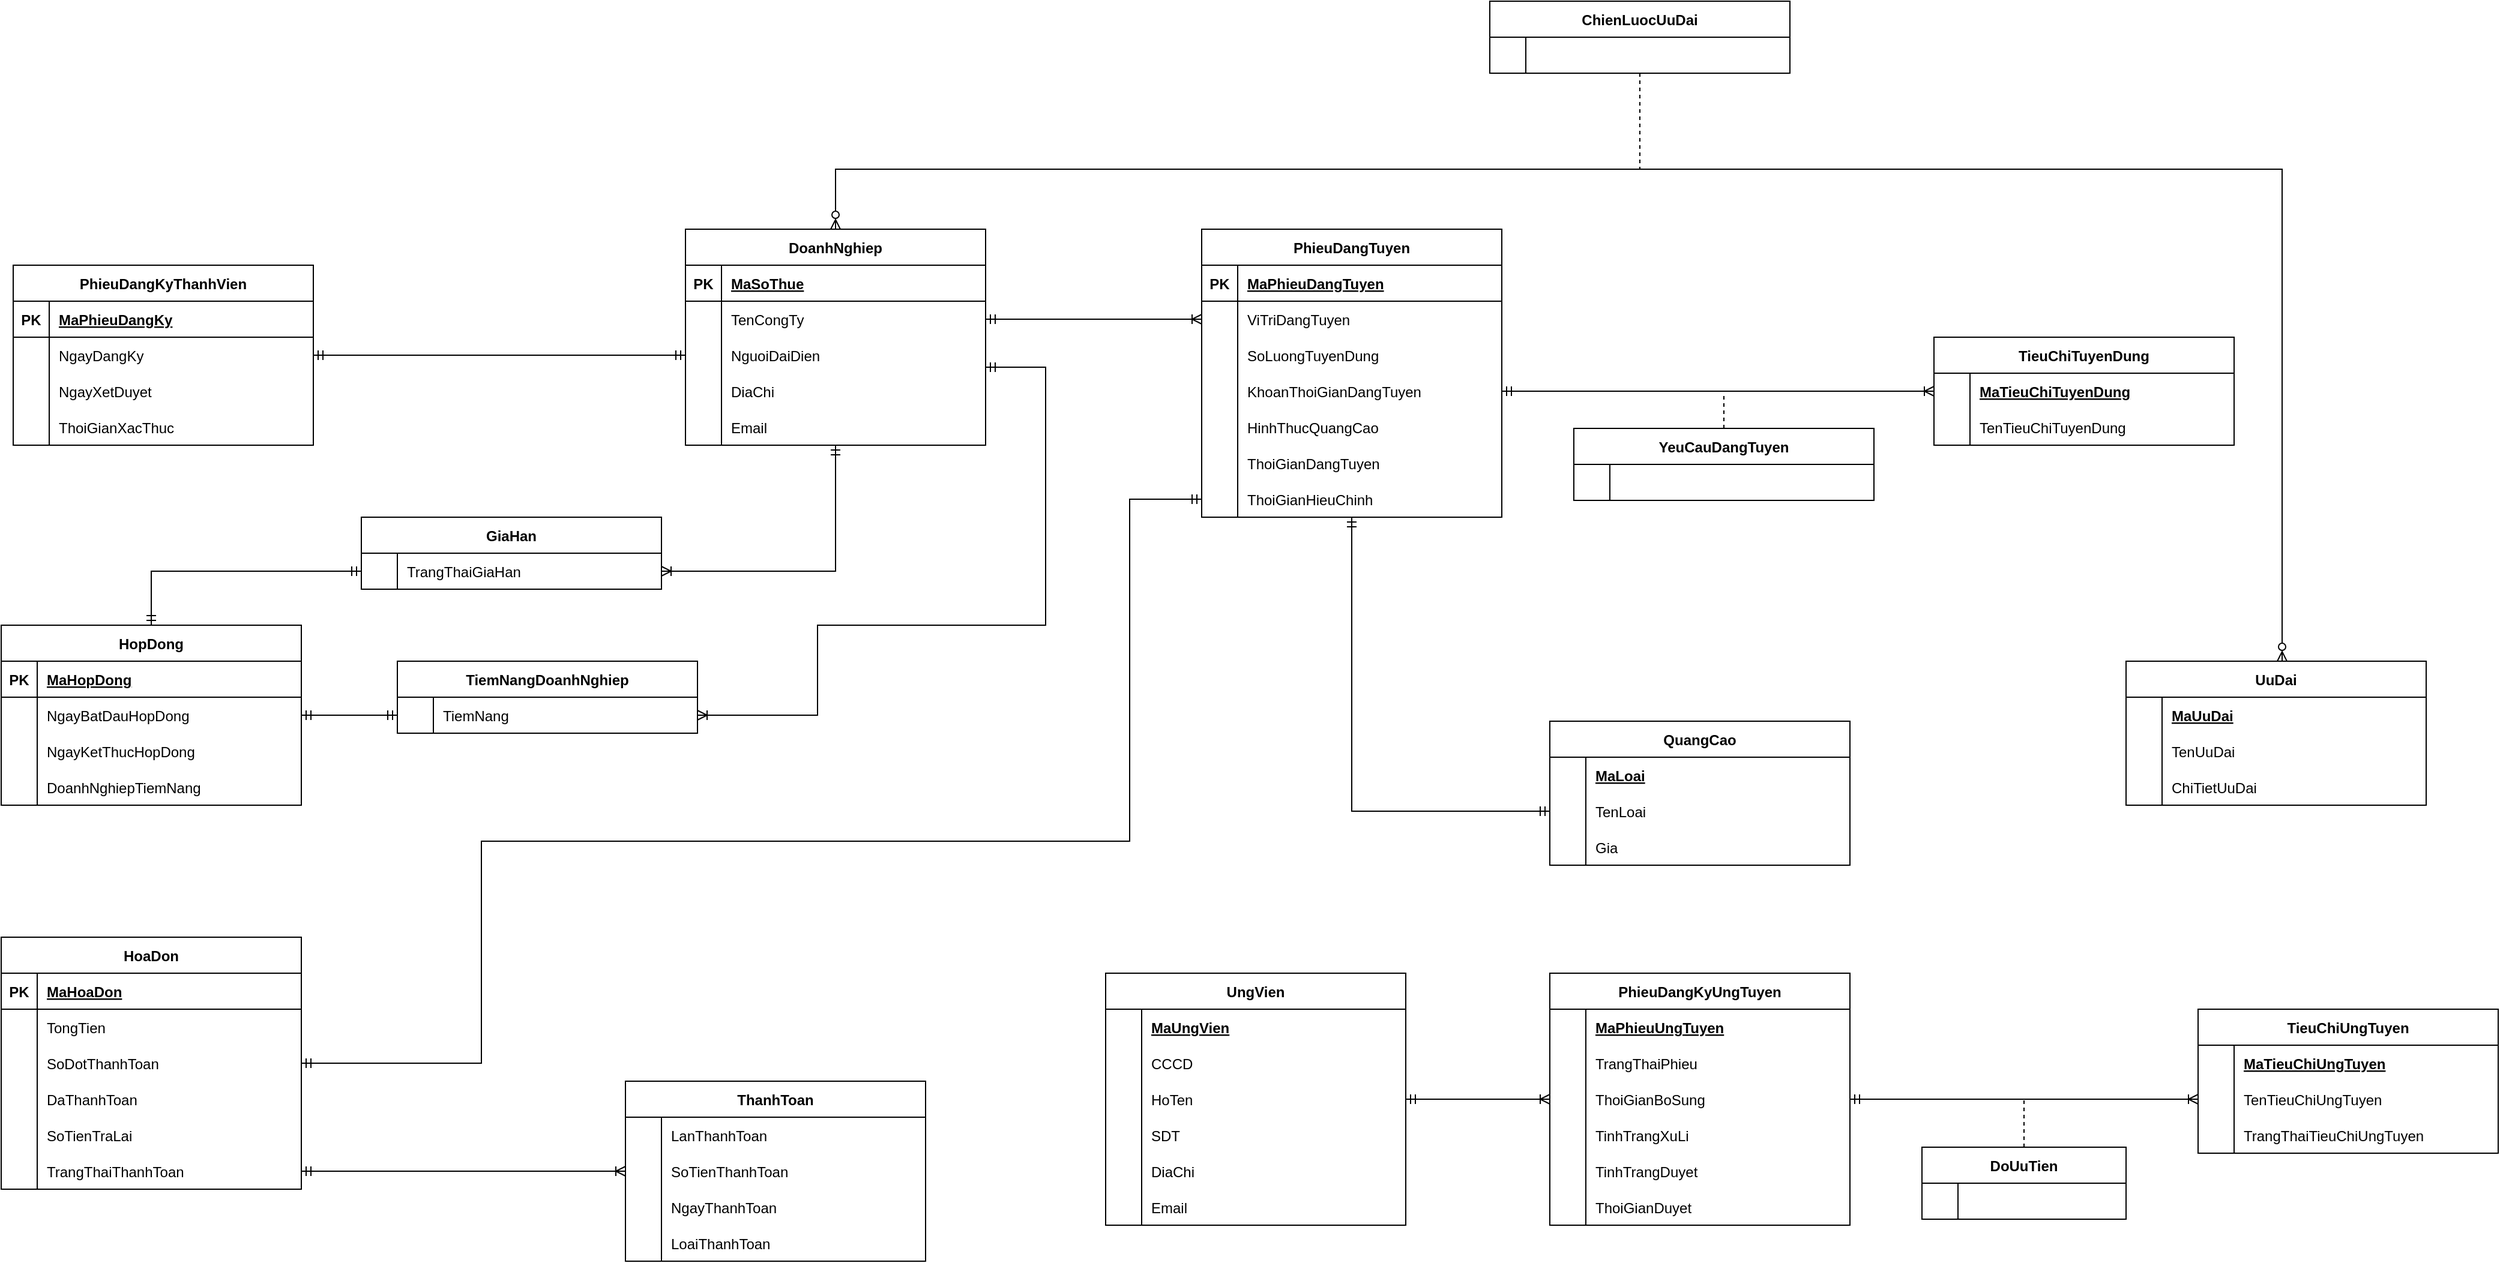 <mxfile version="24.4.8" type="device">
  <diagram id="R2lEEEUBdFMjLlhIrx00" name="Page-1">
    <mxGraphModel dx="2367" dy="1906" grid="1" gridSize="10" guides="1" tooltips="1" connect="1" arrows="1" fold="1" page="1" pageScale="1" pageWidth="850" pageHeight="1100" math="0" shadow="0" extFonts="Permanent Marker^https://fonts.googleapis.com/css?family=Permanent+Marker">
      <root>
        <mxCell id="0" />
        <mxCell id="1" parent="0" />
        <mxCell id="MmkoTClkrFSJQ2yUCMFv-116" style="edgeStyle=orthogonalEdgeStyle;rounded=0;orthogonalLoop=1;jettySize=auto;html=1;startArrow=ERmandOne;startFill=0;endArrow=ERoneToMany;endFill=0;" parent="1" source="C-vyLk0tnHw3VtMMgP7b-23" target="MmkoTClkrFSJQ2yUCMFv-95" edge="1">
          <mxGeometry relative="1" as="geometry" />
        </mxCell>
        <mxCell id="MmkoTClkrFSJQ2yUCMFv-152" style="edgeStyle=orthogonalEdgeStyle;rounded=0;orthogonalLoop=1;jettySize=auto;html=1;startArrow=ERzeroToMany;startFill=0;endArrow=ERzeroToMany;endFill=0;" parent="1" source="C-vyLk0tnHw3VtMMgP7b-23" target="jByr7Iaa_5vnl4AvGO14-311" edge="1">
          <mxGeometry relative="1" as="geometry">
            <Array as="points">
              <mxPoint x="275" y="30" />
              <mxPoint x="1480" y="30" />
            </Array>
          </mxGeometry>
        </mxCell>
        <mxCell id="C-vyLk0tnHw3VtMMgP7b-23" value="DoanhNghiep" style="shape=table;startSize=30;container=1;collapsible=1;childLayout=tableLayout;fixedRows=1;rowLines=0;fontStyle=1;align=center;resizeLast=1;" parent="1" vertex="1">
          <mxGeometry x="150" y="80" width="250" height="180" as="geometry" />
        </mxCell>
        <mxCell id="C-vyLk0tnHw3VtMMgP7b-24" value="" style="shape=partialRectangle;collapsible=0;dropTarget=0;pointerEvents=0;fillColor=none;points=[[0,0.5],[1,0.5]];portConstraint=eastwest;top=0;left=0;right=0;bottom=1;" parent="C-vyLk0tnHw3VtMMgP7b-23" vertex="1">
          <mxGeometry y="30" width="250" height="30" as="geometry" />
        </mxCell>
        <mxCell id="C-vyLk0tnHw3VtMMgP7b-25" value="PK" style="shape=partialRectangle;overflow=hidden;connectable=0;fillColor=none;top=0;left=0;bottom=0;right=0;fontStyle=1;" parent="C-vyLk0tnHw3VtMMgP7b-24" vertex="1">
          <mxGeometry width="30" height="30" as="geometry">
            <mxRectangle width="30" height="30" as="alternateBounds" />
          </mxGeometry>
        </mxCell>
        <mxCell id="C-vyLk0tnHw3VtMMgP7b-26" value="MaSoThue" style="shape=partialRectangle;overflow=hidden;connectable=0;fillColor=none;top=0;left=0;bottom=0;right=0;align=left;spacingLeft=6;fontStyle=5;" parent="C-vyLk0tnHw3VtMMgP7b-24" vertex="1">
          <mxGeometry x="30" width="220" height="30" as="geometry">
            <mxRectangle width="220" height="30" as="alternateBounds" />
          </mxGeometry>
        </mxCell>
        <mxCell id="C-vyLk0tnHw3VtMMgP7b-27" value="" style="shape=partialRectangle;collapsible=0;dropTarget=0;pointerEvents=0;fillColor=none;points=[[0,0.5],[1,0.5]];portConstraint=eastwest;top=0;left=0;right=0;bottom=0;" parent="C-vyLk0tnHw3VtMMgP7b-23" vertex="1">
          <mxGeometry y="60" width="250" height="30" as="geometry" />
        </mxCell>
        <mxCell id="C-vyLk0tnHw3VtMMgP7b-28" value="" style="shape=partialRectangle;overflow=hidden;connectable=0;fillColor=none;top=0;left=0;bottom=0;right=0;" parent="C-vyLk0tnHw3VtMMgP7b-27" vertex="1">
          <mxGeometry width="30" height="30" as="geometry">
            <mxRectangle width="30" height="30" as="alternateBounds" />
          </mxGeometry>
        </mxCell>
        <mxCell id="C-vyLk0tnHw3VtMMgP7b-29" value="TenCongTy" style="shape=partialRectangle;overflow=hidden;connectable=0;fillColor=none;top=0;left=0;bottom=0;right=0;align=left;spacingLeft=6;" parent="C-vyLk0tnHw3VtMMgP7b-27" vertex="1">
          <mxGeometry x="30" width="220" height="30" as="geometry">
            <mxRectangle width="220" height="30" as="alternateBounds" />
          </mxGeometry>
        </mxCell>
        <mxCell id="jByr7Iaa_5vnl4AvGO14-1" value="" style="shape=partialRectangle;collapsible=0;dropTarget=0;pointerEvents=0;fillColor=none;points=[[0,0.5],[1,0.5]];portConstraint=eastwest;top=0;left=0;right=0;bottom=0;" parent="C-vyLk0tnHw3VtMMgP7b-23" vertex="1">
          <mxGeometry y="90" width="250" height="30" as="geometry" />
        </mxCell>
        <mxCell id="jByr7Iaa_5vnl4AvGO14-2" value="" style="shape=partialRectangle;overflow=hidden;connectable=0;fillColor=none;top=0;left=0;bottom=0;right=0;" parent="jByr7Iaa_5vnl4AvGO14-1" vertex="1">
          <mxGeometry width="30" height="30" as="geometry">
            <mxRectangle width="30" height="30" as="alternateBounds" />
          </mxGeometry>
        </mxCell>
        <mxCell id="jByr7Iaa_5vnl4AvGO14-3" value="NguoiDaiDien" style="shape=partialRectangle;overflow=hidden;connectable=0;fillColor=none;top=0;left=0;bottom=0;right=0;align=left;spacingLeft=6;" parent="jByr7Iaa_5vnl4AvGO14-1" vertex="1">
          <mxGeometry x="30" width="220" height="30" as="geometry">
            <mxRectangle width="220" height="30" as="alternateBounds" />
          </mxGeometry>
        </mxCell>
        <mxCell id="jByr7Iaa_5vnl4AvGO14-4" value="" style="shape=partialRectangle;collapsible=0;dropTarget=0;pointerEvents=0;fillColor=none;points=[[0,0.5],[1,0.5]];portConstraint=eastwest;top=0;left=0;right=0;bottom=0;" parent="C-vyLk0tnHw3VtMMgP7b-23" vertex="1">
          <mxGeometry y="120" width="250" height="30" as="geometry" />
        </mxCell>
        <mxCell id="jByr7Iaa_5vnl4AvGO14-5" value="" style="shape=partialRectangle;overflow=hidden;connectable=0;fillColor=none;top=0;left=0;bottom=0;right=0;" parent="jByr7Iaa_5vnl4AvGO14-4" vertex="1">
          <mxGeometry width="30" height="30" as="geometry">
            <mxRectangle width="30" height="30" as="alternateBounds" />
          </mxGeometry>
        </mxCell>
        <mxCell id="jByr7Iaa_5vnl4AvGO14-6" value="DiaChi" style="shape=partialRectangle;overflow=hidden;connectable=0;fillColor=none;top=0;left=0;bottom=0;right=0;align=left;spacingLeft=6;" parent="jByr7Iaa_5vnl4AvGO14-4" vertex="1">
          <mxGeometry x="30" width="220" height="30" as="geometry">
            <mxRectangle width="220" height="30" as="alternateBounds" />
          </mxGeometry>
        </mxCell>
        <mxCell id="jByr7Iaa_5vnl4AvGO14-7" value="" style="shape=partialRectangle;collapsible=0;dropTarget=0;pointerEvents=0;fillColor=none;points=[[0,0.5],[1,0.5]];portConstraint=eastwest;top=0;left=0;right=0;bottom=0;" parent="C-vyLk0tnHw3VtMMgP7b-23" vertex="1">
          <mxGeometry y="150" width="250" height="30" as="geometry" />
        </mxCell>
        <mxCell id="jByr7Iaa_5vnl4AvGO14-8" value="" style="shape=partialRectangle;overflow=hidden;connectable=0;fillColor=none;top=0;left=0;bottom=0;right=0;" parent="jByr7Iaa_5vnl4AvGO14-7" vertex="1">
          <mxGeometry width="30" height="30" as="geometry">
            <mxRectangle width="30" height="30" as="alternateBounds" />
          </mxGeometry>
        </mxCell>
        <mxCell id="jByr7Iaa_5vnl4AvGO14-9" value="Email" style="shape=partialRectangle;overflow=hidden;connectable=0;fillColor=none;top=0;left=0;bottom=0;right=0;align=left;spacingLeft=6;" parent="jByr7Iaa_5vnl4AvGO14-7" vertex="1">
          <mxGeometry x="30" width="220" height="30" as="geometry">
            <mxRectangle width="220" height="30" as="alternateBounds" />
          </mxGeometry>
        </mxCell>
        <mxCell id="MmkoTClkrFSJQ2yUCMFv-151" style="edgeStyle=orthogonalEdgeStyle;rounded=0;orthogonalLoop=1;jettySize=auto;html=1;startArrow=ERmandOne;startFill=0;endArrow=ERmandOne;endFill=0;" parent="1" source="C-vyLk0tnHw3VtMMgP7b-2" target="MmkoTClkrFSJQ2yUCMFv-98" edge="1">
          <mxGeometry relative="1" as="geometry" />
        </mxCell>
        <mxCell id="C-vyLk0tnHw3VtMMgP7b-2" value="PhieuDangTuyen" style="shape=table;startSize=30;container=1;collapsible=1;childLayout=tableLayout;fixedRows=1;rowLines=0;fontStyle=1;align=center;resizeLast=1;" parent="1" vertex="1">
          <mxGeometry x="580" y="80" width="250" height="240" as="geometry" />
        </mxCell>
        <mxCell id="C-vyLk0tnHw3VtMMgP7b-3" value="" style="shape=partialRectangle;collapsible=0;dropTarget=0;pointerEvents=0;fillColor=none;points=[[0,0.5],[1,0.5]];portConstraint=eastwest;top=0;left=0;right=0;bottom=1;" parent="C-vyLk0tnHw3VtMMgP7b-2" vertex="1">
          <mxGeometry y="30" width="250" height="30" as="geometry" />
        </mxCell>
        <mxCell id="C-vyLk0tnHw3VtMMgP7b-4" value="PK" style="shape=partialRectangle;overflow=hidden;connectable=0;fillColor=none;top=0;left=0;bottom=0;right=0;fontStyle=1;" parent="C-vyLk0tnHw3VtMMgP7b-3" vertex="1">
          <mxGeometry width="30" height="30" as="geometry">
            <mxRectangle width="30" height="30" as="alternateBounds" />
          </mxGeometry>
        </mxCell>
        <mxCell id="C-vyLk0tnHw3VtMMgP7b-5" value="MaPhieuDangTuyen" style="shape=partialRectangle;overflow=hidden;connectable=0;fillColor=none;top=0;left=0;bottom=0;right=0;align=left;spacingLeft=6;fontStyle=5;" parent="C-vyLk0tnHw3VtMMgP7b-3" vertex="1">
          <mxGeometry x="30" width="220" height="30" as="geometry">
            <mxRectangle width="220" height="30" as="alternateBounds" />
          </mxGeometry>
        </mxCell>
        <mxCell id="C-vyLk0tnHw3VtMMgP7b-6" value="" style="shape=partialRectangle;collapsible=0;dropTarget=0;pointerEvents=0;fillColor=none;points=[[0,0.5],[1,0.5]];portConstraint=eastwest;top=0;left=0;right=0;bottom=0;" parent="C-vyLk0tnHw3VtMMgP7b-2" vertex="1">
          <mxGeometry y="60" width="250" height="30" as="geometry" />
        </mxCell>
        <mxCell id="C-vyLk0tnHw3VtMMgP7b-7" value="" style="shape=partialRectangle;overflow=hidden;connectable=0;fillColor=none;top=0;left=0;bottom=0;right=0;" parent="C-vyLk0tnHw3VtMMgP7b-6" vertex="1">
          <mxGeometry width="30" height="30" as="geometry">
            <mxRectangle width="30" height="30" as="alternateBounds" />
          </mxGeometry>
        </mxCell>
        <mxCell id="C-vyLk0tnHw3VtMMgP7b-8" value="ViTriDangTuyen" style="shape=partialRectangle;overflow=hidden;connectable=0;fillColor=none;top=0;left=0;bottom=0;right=0;align=left;spacingLeft=6;" parent="C-vyLk0tnHw3VtMMgP7b-6" vertex="1">
          <mxGeometry x="30" width="220" height="30" as="geometry">
            <mxRectangle width="220" height="30" as="alternateBounds" />
          </mxGeometry>
        </mxCell>
        <mxCell id="C-vyLk0tnHw3VtMMgP7b-9" value="" style="shape=partialRectangle;collapsible=0;dropTarget=0;pointerEvents=0;fillColor=none;points=[[0,0.5],[1,0.5]];portConstraint=eastwest;top=0;left=0;right=0;bottom=0;" parent="C-vyLk0tnHw3VtMMgP7b-2" vertex="1">
          <mxGeometry y="90" width="250" height="30" as="geometry" />
        </mxCell>
        <mxCell id="C-vyLk0tnHw3VtMMgP7b-10" value="" style="shape=partialRectangle;overflow=hidden;connectable=0;fillColor=none;top=0;left=0;bottom=0;right=0;" parent="C-vyLk0tnHw3VtMMgP7b-9" vertex="1">
          <mxGeometry width="30" height="30" as="geometry">
            <mxRectangle width="30" height="30" as="alternateBounds" />
          </mxGeometry>
        </mxCell>
        <mxCell id="C-vyLk0tnHw3VtMMgP7b-11" value="SoLuongTuyenDung" style="shape=partialRectangle;overflow=hidden;connectable=0;fillColor=none;top=0;left=0;bottom=0;right=0;align=left;spacingLeft=6;" parent="C-vyLk0tnHw3VtMMgP7b-9" vertex="1">
          <mxGeometry x="30" width="220" height="30" as="geometry">
            <mxRectangle width="220" height="30" as="alternateBounds" />
          </mxGeometry>
        </mxCell>
        <mxCell id="jByr7Iaa_5vnl4AvGO14-13" value="" style="shape=partialRectangle;collapsible=0;dropTarget=0;pointerEvents=0;fillColor=none;points=[[0,0.5],[1,0.5]];portConstraint=eastwest;top=0;left=0;right=0;bottom=0;" parent="C-vyLk0tnHw3VtMMgP7b-2" vertex="1">
          <mxGeometry y="120" width="250" height="30" as="geometry" />
        </mxCell>
        <mxCell id="jByr7Iaa_5vnl4AvGO14-14" value="" style="shape=partialRectangle;overflow=hidden;connectable=0;fillColor=none;top=0;left=0;bottom=0;right=0;" parent="jByr7Iaa_5vnl4AvGO14-13" vertex="1">
          <mxGeometry width="30" height="30" as="geometry">
            <mxRectangle width="30" height="30" as="alternateBounds" />
          </mxGeometry>
        </mxCell>
        <mxCell id="jByr7Iaa_5vnl4AvGO14-15" value="KhoanThoiGianDangTuyen" style="shape=partialRectangle;overflow=hidden;connectable=0;fillColor=none;top=0;left=0;bottom=0;right=0;align=left;spacingLeft=6;" parent="jByr7Iaa_5vnl4AvGO14-13" vertex="1">
          <mxGeometry x="30" width="220" height="30" as="geometry">
            <mxRectangle width="220" height="30" as="alternateBounds" />
          </mxGeometry>
        </mxCell>
        <mxCell id="F407KFA10p-vyVCzKA_A-20" value="" style="shape=partialRectangle;collapsible=0;dropTarget=0;pointerEvents=0;fillColor=none;points=[[0,0.5],[1,0.5]];portConstraint=eastwest;top=0;left=0;right=0;bottom=0;" parent="C-vyLk0tnHw3VtMMgP7b-2" vertex="1">
          <mxGeometry y="150" width="250" height="30" as="geometry" />
        </mxCell>
        <mxCell id="F407KFA10p-vyVCzKA_A-21" value="" style="shape=partialRectangle;overflow=hidden;connectable=0;fillColor=none;top=0;left=0;bottom=0;right=0;" parent="F407KFA10p-vyVCzKA_A-20" vertex="1">
          <mxGeometry width="30" height="30" as="geometry">
            <mxRectangle width="30" height="30" as="alternateBounds" />
          </mxGeometry>
        </mxCell>
        <mxCell id="F407KFA10p-vyVCzKA_A-22" value="HinhThucQuangCao" style="shape=partialRectangle;overflow=hidden;connectable=0;fillColor=none;top=0;left=0;bottom=0;right=0;align=left;spacingLeft=6;" parent="F407KFA10p-vyVCzKA_A-20" vertex="1">
          <mxGeometry x="30" width="220" height="30" as="geometry">
            <mxRectangle width="220" height="30" as="alternateBounds" />
          </mxGeometry>
        </mxCell>
        <mxCell id="MmkoTClkrFSJQ2yUCMFv-63" value="" style="shape=partialRectangle;collapsible=0;dropTarget=0;pointerEvents=0;fillColor=none;points=[[0,0.5],[1,0.5]];portConstraint=eastwest;top=0;left=0;right=0;bottom=0;" parent="C-vyLk0tnHw3VtMMgP7b-2" vertex="1">
          <mxGeometry y="180" width="250" height="30" as="geometry" />
        </mxCell>
        <mxCell id="MmkoTClkrFSJQ2yUCMFv-64" value="" style="shape=partialRectangle;overflow=hidden;connectable=0;fillColor=none;top=0;left=0;bottom=0;right=0;" parent="MmkoTClkrFSJQ2yUCMFv-63" vertex="1">
          <mxGeometry width="30" height="30" as="geometry">
            <mxRectangle width="30" height="30" as="alternateBounds" />
          </mxGeometry>
        </mxCell>
        <mxCell id="MmkoTClkrFSJQ2yUCMFv-65" value="ThoiGianDangTuyen" style="shape=partialRectangle;overflow=hidden;connectable=0;fillColor=none;top=0;left=0;bottom=0;right=0;align=left;spacingLeft=6;" parent="MmkoTClkrFSJQ2yUCMFv-63" vertex="1">
          <mxGeometry x="30" width="220" height="30" as="geometry">
            <mxRectangle width="220" height="30" as="alternateBounds" />
          </mxGeometry>
        </mxCell>
        <mxCell id="MmkoTClkrFSJQ2yUCMFv-66" value="" style="shape=partialRectangle;collapsible=0;dropTarget=0;pointerEvents=0;fillColor=none;points=[[0,0.5],[1,0.5]];portConstraint=eastwest;top=0;left=0;right=0;bottom=0;" parent="C-vyLk0tnHw3VtMMgP7b-2" vertex="1">
          <mxGeometry y="210" width="250" height="30" as="geometry" />
        </mxCell>
        <mxCell id="MmkoTClkrFSJQ2yUCMFv-67" value="" style="shape=partialRectangle;overflow=hidden;connectable=0;fillColor=none;top=0;left=0;bottom=0;right=0;" parent="MmkoTClkrFSJQ2yUCMFv-66" vertex="1">
          <mxGeometry width="30" height="30" as="geometry">
            <mxRectangle width="30" height="30" as="alternateBounds" />
          </mxGeometry>
        </mxCell>
        <mxCell id="MmkoTClkrFSJQ2yUCMFv-68" value="ThoiGianHieuChinh" style="shape=partialRectangle;overflow=hidden;connectable=0;fillColor=none;top=0;left=0;bottom=0;right=0;align=left;spacingLeft=6;" parent="MmkoTClkrFSJQ2yUCMFv-66" vertex="1">
          <mxGeometry x="30" width="220" height="30" as="geometry">
            <mxRectangle width="220" height="30" as="alternateBounds" />
          </mxGeometry>
        </mxCell>
        <mxCell id="jByr7Iaa_5vnl4AvGO14-59" value="HoaDon" style="shape=table;startSize=30;container=1;collapsible=1;childLayout=tableLayout;fixedRows=1;rowLines=0;fontStyle=1;align=center;resizeLast=1;" parent="1" vertex="1">
          <mxGeometry x="-420" y="670" width="250" height="210" as="geometry" />
        </mxCell>
        <mxCell id="jByr7Iaa_5vnl4AvGO14-60" value="" style="shape=partialRectangle;collapsible=0;dropTarget=0;pointerEvents=0;fillColor=none;points=[[0,0.5],[1,0.5]];portConstraint=eastwest;top=0;left=0;right=0;bottom=1;" parent="jByr7Iaa_5vnl4AvGO14-59" vertex="1">
          <mxGeometry y="30" width="250" height="30" as="geometry" />
        </mxCell>
        <mxCell id="jByr7Iaa_5vnl4AvGO14-61" value="PK" style="shape=partialRectangle;overflow=hidden;connectable=0;fillColor=none;top=0;left=0;bottom=0;right=0;fontStyle=1;" parent="jByr7Iaa_5vnl4AvGO14-60" vertex="1">
          <mxGeometry width="30" height="30" as="geometry">
            <mxRectangle width="30" height="30" as="alternateBounds" />
          </mxGeometry>
        </mxCell>
        <mxCell id="jByr7Iaa_5vnl4AvGO14-62" value="MaHoaDon" style="shape=partialRectangle;overflow=hidden;connectable=0;fillColor=none;top=0;left=0;bottom=0;right=0;align=left;spacingLeft=6;fontStyle=5;" parent="jByr7Iaa_5vnl4AvGO14-60" vertex="1">
          <mxGeometry x="30" width="220" height="30" as="geometry">
            <mxRectangle width="220" height="30" as="alternateBounds" />
          </mxGeometry>
        </mxCell>
        <mxCell id="jByr7Iaa_5vnl4AvGO14-79" value="" style="shape=partialRectangle;collapsible=0;dropTarget=0;pointerEvents=0;fillColor=none;points=[[0,0.5],[1,0.5]];portConstraint=eastwest;top=0;left=0;right=0;bottom=0;" parent="jByr7Iaa_5vnl4AvGO14-59" vertex="1">
          <mxGeometry y="60" width="250" height="30" as="geometry" />
        </mxCell>
        <mxCell id="jByr7Iaa_5vnl4AvGO14-80" value="" style="shape=partialRectangle;overflow=hidden;connectable=0;fillColor=none;top=0;left=0;bottom=0;right=0;" parent="jByr7Iaa_5vnl4AvGO14-79" vertex="1">
          <mxGeometry width="30" height="30" as="geometry">
            <mxRectangle width="30" height="30" as="alternateBounds" />
          </mxGeometry>
        </mxCell>
        <mxCell id="jByr7Iaa_5vnl4AvGO14-81" value="TongTien" style="shape=partialRectangle;overflow=hidden;connectable=0;fillColor=none;top=0;left=0;bottom=0;right=0;align=left;spacingLeft=6;" parent="jByr7Iaa_5vnl4AvGO14-79" vertex="1">
          <mxGeometry x="30" width="220" height="30" as="geometry">
            <mxRectangle width="220" height="30" as="alternateBounds" />
          </mxGeometry>
        </mxCell>
        <mxCell id="jByr7Iaa_5vnl4AvGO14-82" value="" style="shape=partialRectangle;collapsible=0;dropTarget=0;pointerEvents=0;fillColor=none;points=[[0,0.5],[1,0.5]];portConstraint=eastwest;top=0;left=0;right=0;bottom=0;" parent="jByr7Iaa_5vnl4AvGO14-59" vertex="1">
          <mxGeometry y="90" width="250" height="30" as="geometry" />
        </mxCell>
        <mxCell id="jByr7Iaa_5vnl4AvGO14-83" value="" style="shape=partialRectangle;overflow=hidden;connectable=0;fillColor=none;top=0;left=0;bottom=0;right=0;" parent="jByr7Iaa_5vnl4AvGO14-82" vertex="1">
          <mxGeometry width="30" height="30" as="geometry">
            <mxRectangle width="30" height="30" as="alternateBounds" />
          </mxGeometry>
        </mxCell>
        <mxCell id="jByr7Iaa_5vnl4AvGO14-84" value="SoDotThanhToan" style="shape=partialRectangle;overflow=hidden;connectable=0;fillColor=none;top=0;left=0;bottom=0;right=0;align=left;spacingLeft=6;" parent="jByr7Iaa_5vnl4AvGO14-82" vertex="1">
          <mxGeometry x="30" width="220" height="30" as="geometry">
            <mxRectangle width="220" height="30" as="alternateBounds" />
          </mxGeometry>
        </mxCell>
        <mxCell id="MmkoTClkrFSJQ2yUCMFv-109" value="" style="shape=partialRectangle;collapsible=0;dropTarget=0;pointerEvents=0;fillColor=none;points=[[0,0.5],[1,0.5]];portConstraint=eastwest;top=0;left=0;right=0;bottom=0;" parent="jByr7Iaa_5vnl4AvGO14-59" vertex="1">
          <mxGeometry y="120" width="250" height="30" as="geometry" />
        </mxCell>
        <mxCell id="MmkoTClkrFSJQ2yUCMFv-110" value="" style="shape=partialRectangle;overflow=hidden;connectable=0;fillColor=none;top=0;left=0;bottom=0;right=0;" parent="MmkoTClkrFSJQ2yUCMFv-109" vertex="1">
          <mxGeometry width="30" height="30" as="geometry">
            <mxRectangle width="30" height="30" as="alternateBounds" />
          </mxGeometry>
        </mxCell>
        <mxCell id="MmkoTClkrFSJQ2yUCMFv-111" value="DaThanhToan" style="shape=partialRectangle;overflow=hidden;connectable=0;fillColor=none;top=0;left=0;bottom=0;right=0;align=left;spacingLeft=6;" parent="MmkoTClkrFSJQ2yUCMFv-109" vertex="1">
          <mxGeometry x="30" width="220" height="30" as="geometry">
            <mxRectangle width="220" height="30" as="alternateBounds" />
          </mxGeometry>
        </mxCell>
        <mxCell id="jByr7Iaa_5vnl4AvGO14-85" value="" style="shape=partialRectangle;collapsible=0;dropTarget=0;pointerEvents=0;fillColor=none;points=[[0,0.5],[1,0.5]];portConstraint=eastwest;top=0;left=0;right=0;bottom=0;" parent="jByr7Iaa_5vnl4AvGO14-59" vertex="1">
          <mxGeometry y="150" width="250" height="30" as="geometry" />
        </mxCell>
        <mxCell id="jByr7Iaa_5vnl4AvGO14-86" value="" style="shape=partialRectangle;overflow=hidden;connectable=0;fillColor=none;top=0;left=0;bottom=0;right=0;" parent="jByr7Iaa_5vnl4AvGO14-85" vertex="1">
          <mxGeometry width="30" height="30" as="geometry">
            <mxRectangle width="30" height="30" as="alternateBounds" />
          </mxGeometry>
        </mxCell>
        <mxCell id="jByr7Iaa_5vnl4AvGO14-87" value="SoTienTraLai" style="shape=partialRectangle;overflow=hidden;connectable=0;fillColor=none;top=0;left=0;bottom=0;right=0;align=left;spacingLeft=6;" parent="jByr7Iaa_5vnl4AvGO14-85" vertex="1">
          <mxGeometry x="30" width="220" height="30" as="geometry">
            <mxRectangle width="220" height="30" as="alternateBounds" />
          </mxGeometry>
        </mxCell>
        <mxCell id="jByr7Iaa_5vnl4AvGO14-88" value="" style="shape=partialRectangle;collapsible=0;dropTarget=0;pointerEvents=0;fillColor=none;points=[[0,0.5],[1,0.5]];portConstraint=eastwest;top=0;left=0;right=0;bottom=0;" parent="jByr7Iaa_5vnl4AvGO14-59" vertex="1">
          <mxGeometry y="180" width="250" height="30" as="geometry" />
        </mxCell>
        <mxCell id="jByr7Iaa_5vnl4AvGO14-89" value="" style="shape=partialRectangle;overflow=hidden;connectable=0;fillColor=none;top=0;left=0;bottom=0;right=0;" parent="jByr7Iaa_5vnl4AvGO14-88" vertex="1">
          <mxGeometry width="30" height="30" as="geometry">
            <mxRectangle width="30" height="30" as="alternateBounds" />
          </mxGeometry>
        </mxCell>
        <mxCell id="jByr7Iaa_5vnl4AvGO14-90" value="TrangThaiThanhToan" style="shape=partialRectangle;overflow=hidden;connectable=0;fillColor=none;top=0;left=0;bottom=0;right=0;align=left;spacingLeft=6;" parent="jByr7Iaa_5vnl4AvGO14-88" vertex="1">
          <mxGeometry x="30" width="220" height="30" as="geometry">
            <mxRectangle width="220" height="30" as="alternateBounds" />
          </mxGeometry>
        </mxCell>
        <mxCell id="jByr7Iaa_5vnl4AvGO14-69" value="ThanhToan" style="shape=table;startSize=30;container=1;collapsible=1;childLayout=tableLayout;fixedRows=1;rowLines=0;fontStyle=1;align=center;resizeLast=1;" parent="1" vertex="1">
          <mxGeometry x="100" y="790" width="250" height="150" as="geometry" />
        </mxCell>
        <mxCell id="jByr7Iaa_5vnl4AvGO14-76" value="" style="shape=partialRectangle;collapsible=0;dropTarget=0;pointerEvents=0;fillColor=none;points=[[0,0.5],[1,0.5]];portConstraint=eastwest;top=0;left=0;right=0;bottom=0;" parent="jByr7Iaa_5vnl4AvGO14-69" vertex="1">
          <mxGeometry y="30" width="250" height="30" as="geometry" />
        </mxCell>
        <mxCell id="jByr7Iaa_5vnl4AvGO14-77" value="" style="shape=partialRectangle;overflow=hidden;connectable=0;fillColor=none;top=0;left=0;bottom=0;right=0;" parent="jByr7Iaa_5vnl4AvGO14-76" vertex="1">
          <mxGeometry width="30" height="30" as="geometry">
            <mxRectangle width="30" height="30" as="alternateBounds" />
          </mxGeometry>
        </mxCell>
        <mxCell id="jByr7Iaa_5vnl4AvGO14-78" value="LanThanhToan" style="shape=partialRectangle;overflow=hidden;connectable=0;fillColor=none;top=0;left=0;bottom=0;right=0;align=left;spacingLeft=6;" parent="jByr7Iaa_5vnl4AvGO14-76" vertex="1">
          <mxGeometry x="30" width="220" height="30" as="geometry">
            <mxRectangle width="220" height="30" as="alternateBounds" />
          </mxGeometry>
        </mxCell>
        <mxCell id="MmkoTClkrFSJQ2yUCMFv-112" value="" style="shape=partialRectangle;collapsible=0;dropTarget=0;pointerEvents=0;fillColor=none;points=[[0,0.5],[1,0.5]];portConstraint=eastwest;top=0;left=0;right=0;bottom=0;" parent="jByr7Iaa_5vnl4AvGO14-69" vertex="1">
          <mxGeometry y="60" width="250" height="30" as="geometry" />
        </mxCell>
        <mxCell id="MmkoTClkrFSJQ2yUCMFv-113" value="" style="shape=partialRectangle;overflow=hidden;connectable=0;fillColor=none;top=0;left=0;bottom=0;right=0;" parent="MmkoTClkrFSJQ2yUCMFv-112" vertex="1">
          <mxGeometry width="30" height="30" as="geometry">
            <mxRectangle width="30" height="30" as="alternateBounds" />
          </mxGeometry>
        </mxCell>
        <mxCell id="MmkoTClkrFSJQ2yUCMFv-114" value="SoTienThanhToan" style="shape=partialRectangle;overflow=hidden;connectable=0;fillColor=none;top=0;left=0;bottom=0;right=0;align=left;spacingLeft=6;" parent="MmkoTClkrFSJQ2yUCMFv-112" vertex="1">
          <mxGeometry x="30" width="220" height="30" as="geometry">
            <mxRectangle width="220" height="30" as="alternateBounds" />
          </mxGeometry>
        </mxCell>
        <mxCell id="jByr7Iaa_5vnl4AvGO14-97" value="" style="shape=partialRectangle;collapsible=0;dropTarget=0;pointerEvents=0;fillColor=none;points=[[0,0.5],[1,0.5]];portConstraint=eastwest;top=0;left=0;right=0;bottom=0;" parent="jByr7Iaa_5vnl4AvGO14-69" vertex="1">
          <mxGeometry y="90" width="250" height="30" as="geometry" />
        </mxCell>
        <mxCell id="jByr7Iaa_5vnl4AvGO14-98" value="" style="shape=partialRectangle;overflow=hidden;connectable=0;fillColor=none;top=0;left=0;bottom=0;right=0;" parent="jByr7Iaa_5vnl4AvGO14-97" vertex="1">
          <mxGeometry width="30" height="30" as="geometry">
            <mxRectangle width="30" height="30" as="alternateBounds" />
          </mxGeometry>
        </mxCell>
        <mxCell id="jByr7Iaa_5vnl4AvGO14-99" value="NgayThanhToan" style="shape=partialRectangle;overflow=hidden;connectable=0;fillColor=none;top=0;left=0;bottom=0;right=0;align=left;spacingLeft=6;" parent="jByr7Iaa_5vnl4AvGO14-97" vertex="1">
          <mxGeometry x="30" width="220" height="30" as="geometry">
            <mxRectangle width="220" height="30" as="alternateBounds" />
          </mxGeometry>
        </mxCell>
        <mxCell id="jByr7Iaa_5vnl4AvGO14-106" value="" style="shape=partialRectangle;collapsible=0;dropTarget=0;pointerEvents=0;fillColor=none;points=[[0,0.5],[1,0.5]];portConstraint=eastwest;top=0;left=0;right=0;bottom=0;" parent="jByr7Iaa_5vnl4AvGO14-69" vertex="1">
          <mxGeometry y="120" width="250" height="30" as="geometry" />
        </mxCell>
        <mxCell id="jByr7Iaa_5vnl4AvGO14-107" value="" style="shape=partialRectangle;overflow=hidden;connectable=0;fillColor=none;top=0;left=0;bottom=0;right=0;" parent="jByr7Iaa_5vnl4AvGO14-106" vertex="1">
          <mxGeometry width="30" height="30" as="geometry">
            <mxRectangle width="30" height="30" as="alternateBounds" />
          </mxGeometry>
        </mxCell>
        <mxCell id="jByr7Iaa_5vnl4AvGO14-108" value="LoaiThanhToan" style="shape=partialRectangle;overflow=hidden;connectable=0;fillColor=none;top=0;left=0;bottom=0;right=0;align=left;spacingLeft=6;" parent="jByr7Iaa_5vnl4AvGO14-106" vertex="1">
          <mxGeometry x="30" width="220" height="30" as="geometry">
            <mxRectangle width="220" height="30" as="alternateBounds" />
          </mxGeometry>
        </mxCell>
        <mxCell id="jByr7Iaa_5vnl4AvGO14-112" value="UngVien" style="shape=table;startSize=30;container=1;collapsible=1;childLayout=tableLayout;fixedRows=1;rowLines=0;fontStyle=1;align=center;resizeLast=1;" parent="1" vertex="1">
          <mxGeometry x="500" y="700" width="250" height="210" as="geometry" />
        </mxCell>
        <mxCell id="jByr7Iaa_5vnl4AvGO14-113" value="" style="shape=partialRectangle;collapsible=0;dropTarget=0;pointerEvents=0;fillColor=none;points=[[0,0.5],[1,0.5]];portConstraint=eastwest;top=0;left=0;right=0;bottom=0;" parent="jByr7Iaa_5vnl4AvGO14-112" vertex="1">
          <mxGeometry y="30" width="250" height="30" as="geometry" />
        </mxCell>
        <mxCell id="jByr7Iaa_5vnl4AvGO14-114" value="" style="shape=partialRectangle;overflow=hidden;connectable=0;fillColor=none;top=0;left=0;bottom=0;right=0;" parent="jByr7Iaa_5vnl4AvGO14-113" vertex="1">
          <mxGeometry width="30" height="30" as="geometry">
            <mxRectangle width="30" height="30" as="alternateBounds" />
          </mxGeometry>
        </mxCell>
        <mxCell id="jByr7Iaa_5vnl4AvGO14-115" value="MaUngVien" style="shape=partialRectangle;overflow=hidden;connectable=0;fillColor=none;top=0;left=0;bottom=0;right=0;align=left;spacingLeft=6;fontStyle=5" parent="jByr7Iaa_5vnl4AvGO14-113" vertex="1">
          <mxGeometry x="30" width="220" height="30" as="geometry">
            <mxRectangle width="220" height="30" as="alternateBounds" />
          </mxGeometry>
        </mxCell>
        <mxCell id="jByr7Iaa_5vnl4AvGO14-128" value="" style="shape=partialRectangle;collapsible=0;dropTarget=0;pointerEvents=0;fillColor=none;points=[[0,0.5],[1,0.5]];portConstraint=eastwest;top=0;left=0;right=0;bottom=0;" parent="jByr7Iaa_5vnl4AvGO14-112" vertex="1">
          <mxGeometry y="60" width="250" height="30" as="geometry" />
        </mxCell>
        <mxCell id="jByr7Iaa_5vnl4AvGO14-129" value="" style="shape=partialRectangle;overflow=hidden;connectable=0;fillColor=none;top=0;left=0;bottom=0;right=0;" parent="jByr7Iaa_5vnl4AvGO14-128" vertex="1">
          <mxGeometry width="30" height="30" as="geometry">
            <mxRectangle width="30" height="30" as="alternateBounds" />
          </mxGeometry>
        </mxCell>
        <mxCell id="jByr7Iaa_5vnl4AvGO14-130" value="CCCD" style="shape=partialRectangle;overflow=hidden;connectable=0;fillColor=none;top=0;left=0;bottom=0;right=0;align=left;spacingLeft=6;" parent="jByr7Iaa_5vnl4AvGO14-128" vertex="1">
          <mxGeometry x="30" width="220" height="30" as="geometry">
            <mxRectangle width="220" height="30" as="alternateBounds" />
          </mxGeometry>
        </mxCell>
        <mxCell id="jByr7Iaa_5vnl4AvGO14-116" value="" style="shape=partialRectangle;collapsible=0;dropTarget=0;pointerEvents=0;fillColor=none;points=[[0,0.5],[1,0.5]];portConstraint=eastwest;top=0;left=0;right=0;bottom=0;" parent="jByr7Iaa_5vnl4AvGO14-112" vertex="1">
          <mxGeometry y="90" width="250" height="30" as="geometry" />
        </mxCell>
        <mxCell id="jByr7Iaa_5vnl4AvGO14-117" value="" style="shape=partialRectangle;overflow=hidden;connectable=0;fillColor=none;top=0;left=0;bottom=0;right=0;" parent="jByr7Iaa_5vnl4AvGO14-116" vertex="1">
          <mxGeometry width="30" height="30" as="geometry">
            <mxRectangle width="30" height="30" as="alternateBounds" />
          </mxGeometry>
        </mxCell>
        <mxCell id="jByr7Iaa_5vnl4AvGO14-118" value="HoTen" style="shape=partialRectangle;overflow=hidden;connectable=0;fillColor=none;top=0;left=0;bottom=0;right=0;align=left;spacingLeft=6;" parent="jByr7Iaa_5vnl4AvGO14-116" vertex="1">
          <mxGeometry x="30" width="220" height="30" as="geometry">
            <mxRectangle width="220" height="30" as="alternateBounds" />
          </mxGeometry>
        </mxCell>
        <mxCell id="jByr7Iaa_5vnl4AvGO14-119" value="" style="shape=partialRectangle;collapsible=0;dropTarget=0;pointerEvents=0;fillColor=none;points=[[0,0.5],[1,0.5]];portConstraint=eastwest;top=0;left=0;right=0;bottom=0;" parent="jByr7Iaa_5vnl4AvGO14-112" vertex="1">
          <mxGeometry y="120" width="250" height="30" as="geometry" />
        </mxCell>
        <mxCell id="jByr7Iaa_5vnl4AvGO14-120" value="" style="shape=partialRectangle;overflow=hidden;connectable=0;fillColor=none;top=0;left=0;bottom=0;right=0;" parent="jByr7Iaa_5vnl4AvGO14-119" vertex="1">
          <mxGeometry width="30" height="30" as="geometry">
            <mxRectangle width="30" height="30" as="alternateBounds" />
          </mxGeometry>
        </mxCell>
        <mxCell id="jByr7Iaa_5vnl4AvGO14-121" value="SDT" style="shape=partialRectangle;overflow=hidden;connectable=0;fillColor=none;top=0;left=0;bottom=0;right=0;align=left;spacingLeft=6;" parent="jByr7Iaa_5vnl4AvGO14-119" vertex="1">
          <mxGeometry x="30" width="220" height="30" as="geometry">
            <mxRectangle width="220" height="30" as="alternateBounds" />
          </mxGeometry>
        </mxCell>
        <mxCell id="jByr7Iaa_5vnl4AvGO14-122" value="" style="shape=partialRectangle;collapsible=0;dropTarget=0;pointerEvents=0;fillColor=none;points=[[0,0.5],[1,0.5]];portConstraint=eastwest;top=0;left=0;right=0;bottom=0;" parent="jByr7Iaa_5vnl4AvGO14-112" vertex="1">
          <mxGeometry y="150" width="250" height="30" as="geometry" />
        </mxCell>
        <mxCell id="jByr7Iaa_5vnl4AvGO14-123" value="" style="shape=partialRectangle;overflow=hidden;connectable=0;fillColor=none;top=0;left=0;bottom=0;right=0;" parent="jByr7Iaa_5vnl4AvGO14-122" vertex="1">
          <mxGeometry width="30" height="30" as="geometry">
            <mxRectangle width="30" height="30" as="alternateBounds" />
          </mxGeometry>
        </mxCell>
        <mxCell id="jByr7Iaa_5vnl4AvGO14-124" value="DiaChi" style="shape=partialRectangle;overflow=hidden;connectable=0;fillColor=none;top=0;left=0;bottom=0;right=0;align=left;spacingLeft=6;" parent="jByr7Iaa_5vnl4AvGO14-122" vertex="1">
          <mxGeometry x="30" width="220" height="30" as="geometry">
            <mxRectangle width="220" height="30" as="alternateBounds" />
          </mxGeometry>
        </mxCell>
        <mxCell id="jByr7Iaa_5vnl4AvGO14-125" value="" style="shape=partialRectangle;collapsible=0;dropTarget=0;pointerEvents=0;fillColor=none;points=[[0,0.5],[1,0.5]];portConstraint=eastwest;top=0;left=0;right=0;bottom=0;" parent="jByr7Iaa_5vnl4AvGO14-112" vertex="1">
          <mxGeometry y="180" width="250" height="30" as="geometry" />
        </mxCell>
        <mxCell id="jByr7Iaa_5vnl4AvGO14-126" value="" style="shape=partialRectangle;overflow=hidden;connectable=0;fillColor=none;top=0;left=0;bottom=0;right=0;" parent="jByr7Iaa_5vnl4AvGO14-125" vertex="1">
          <mxGeometry width="30" height="30" as="geometry">
            <mxRectangle width="30" height="30" as="alternateBounds" />
          </mxGeometry>
        </mxCell>
        <mxCell id="jByr7Iaa_5vnl4AvGO14-127" value="Email" style="shape=partialRectangle;overflow=hidden;connectable=0;fillColor=none;top=0;left=0;bottom=0;right=0;align=left;spacingLeft=6;" parent="jByr7Iaa_5vnl4AvGO14-125" vertex="1">
          <mxGeometry x="30" width="220" height="30" as="geometry">
            <mxRectangle width="220" height="30" as="alternateBounds" />
          </mxGeometry>
        </mxCell>
        <mxCell id="jByr7Iaa_5vnl4AvGO14-234" value="TieuChiTuyenDung" style="shape=table;startSize=30;container=1;collapsible=1;childLayout=tableLayout;fixedRows=1;rowLines=0;fontStyle=1;align=center;resizeLast=1;" parent="1" vertex="1">
          <mxGeometry x="1190" y="170" width="250" height="90" as="geometry" />
        </mxCell>
        <mxCell id="jByr7Iaa_5vnl4AvGO14-241" value="" style="shape=partialRectangle;collapsible=0;dropTarget=0;pointerEvents=0;fillColor=none;points=[[0,0.5],[1,0.5]];portConstraint=eastwest;top=0;left=0;right=0;bottom=0;" parent="jByr7Iaa_5vnl4AvGO14-234" vertex="1">
          <mxGeometry y="30" width="250" height="30" as="geometry" />
        </mxCell>
        <mxCell id="jByr7Iaa_5vnl4AvGO14-242" value="" style="shape=partialRectangle;overflow=hidden;connectable=0;fillColor=none;top=0;left=0;bottom=0;right=0;" parent="jByr7Iaa_5vnl4AvGO14-241" vertex="1">
          <mxGeometry width="30" height="30" as="geometry">
            <mxRectangle width="30" height="30" as="alternateBounds" />
          </mxGeometry>
        </mxCell>
        <mxCell id="jByr7Iaa_5vnl4AvGO14-243" value="MaTieuChiTuyenDung" style="shape=partialRectangle;overflow=hidden;connectable=0;fillColor=none;top=0;left=0;bottom=0;right=0;align=left;spacingLeft=6;fontStyle=5" parent="jByr7Iaa_5vnl4AvGO14-241" vertex="1">
          <mxGeometry x="30" width="220" height="30" as="geometry">
            <mxRectangle width="220" height="30" as="alternateBounds" />
          </mxGeometry>
        </mxCell>
        <mxCell id="MmkoTClkrFSJQ2yUCMFv-133" value="" style="shape=partialRectangle;collapsible=0;dropTarget=0;pointerEvents=0;fillColor=none;points=[[0,0.5],[1,0.5]];portConstraint=eastwest;top=0;left=0;right=0;bottom=0;" parent="jByr7Iaa_5vnl4AvGO14-234" vertex="1">
          <mxGeometry y="60" width="250" height="30" as="geometry" />
        </mxCell>
        <mxCell id="MmkoTClkrFSJQ2yUCMFv-134" value="" style="shape=partialRectangle;overflow=hidden;connectable=0;fillColor=none;top=0;left=0;bottom=0;right=0;" parent="MmkoTClkrFSJQ2yUCMFv-133" vertex="1">
          <mxGeometry width="30" height="30" as="geometry">
            <mxRectangle width="30" height="30" as="alternateBounds" />
          </mxGeometry>
        </mxCell>
        <mxCell id="MmkoTClkrFSJQ2yUCMFv-135" value="TenTieuChiTuyenDung" style="shape=partialRectangle;overflow=hidden;connectable=0;fillColor=none;top=0;left=0;bottom=0;right=0;align=left;spacingLeft=6;" parent="MmkoTClkrFSJQ2yUCMFv-133" vertex="1">
          <mxGeometry x="30" width="220" height="30" as="geometry">
            <mxRectangle width="220" height="30" as="alternateBounds" />
          </mxGeometry>
        </mxCell>
        <mxCell id="jByr7Iaa_5vnl4AvGO14-262" value="TieuChiUngTuyen" style="shape=table;startSize=30;container=1;collapsible=1;childLayout=tableLayout;fixedRows=1;rowLines=0;fontStyle=1;align=center;resizeLast=1;" parent="1" vertex="1">
          <mxGeometry x="1410" y="730" width="250" height="120.0" as="geometry" />
        </mxCell>
        <mxCell id="jByr7Iaa_5vnl4AvGO14-269" value="" style="shape=partialRectangle;collapsible=0;dropTarget=0;pointerEvents=0;fillColor=none;points=[[0,0.5],[1,0.5]];portConstraint=eastwest;top=0;left=0;right=0;bottom=0;" parent="jByr7Iaa_5vnl4AvGO14-262" vertex="1">
          <mxGeometry y="30" width="250" height="30" as="geometry" />
        </mxCell>
        <mxCell id="jByr7Iaa_5vnl4AvGO14-270" value="" style="shape=partialRectangle;overflow=hidden;connectable=0;fillColor=none;top=0;left=0;bottom=0;right=0;" parent="jByr7Iaa_5vnl4AvGO14-269" vertex="1">
          <mxGeometry width="30" height="30" as="geometry">
            <mxRectangle width="30" height="30" as="alternateBounds" />
          </mxGeometry>
        </mxCell>
        <mxCell id="jByr7Iaa_5vnl4AvGO14-271" value="MaTieuChiUngTuyen" style="shape=partialRectangle;overflow=hidden;connectable=0;fillColor=none;top=0;left=0;bottom=0;right=0;align=left;spacingLeft=6;fontStyle=5" parent="jByr7Iaa_5vnl4AvGO14-269" vertex="1">
          <mxGeometry x="30" width="220" height="30" as="geometry">
            <mxRectangle width="220" height="30" as="alternateBounds" />
          </mxGeometry>
        </mxCell>
        <mxCell id="jByr7Iaa_5vnl4AvGO14-272" value="" style="shape=partialRectangle;collapsible=0;dropTarget=0;pointerEvents=0;fillColor=none;points=[[0,0.5],[1,0.5]];portConstraint=eastwest;top=0;left=0;right=0;bottom=0;" parent="jByr7Iaa_5vnl4AvGO14-262" vertex="1">
          <mxGeometry y="60" width="250" height="30" as="geometry" />
        </mxCell>
        <mxCell id="jByr7Iaa_5vnl4AvGO14-273" value="" style="shape=partialRectangle;overflow=hidden;connectable=0;fillColor=none;top=0;left=0;bottom=0;right=0;" parent="jByr7Iaa_5vnl4AvGO14-272" vertex="1">
          <mxGeometry width="30" height="30" as="geometry">
            <mxRectangle width="30" height="30" as="alternateBounds" />
          </mxGeometry>
        </mxCell>
        <mxCell id="jByr7Iaa_5vnl4AvGO14-274" value="TenTieuChiUngTuyen" style="shape=partialRectangle;overflow=hidden;connectable=0;fillColor=none;top=0;left=0;bottom=0;right=0;align=left;spacingLeft=6;" parent="jByr7Iaa_5vnl4AvGO14-272" vertex="1">
          <mxGeometry x="30" width="220" height="30" as="geometry">
            <mxRectangle width="220" height="30" as="alternateBounds" />
          </mxGeometry>
        </mxCell>
        <mxCell id="jByr7Iaa_5vnl4AvGO14-278" value="" style="shape=partialRectangle;collapsible=0;dropTarget=0;pointerEvents=0;fillColor=none;points=[[0,0.5],[1,0.5]];portConstraint=eastwest;top=0;left=0;right=0;bottom=0;" parent="jByr7Iaa_5vnl4AvGO14-262" vertex="1">
          <mxGeometry y="90" width="250" height="30" as="geometry" />
        </mxCell>
        <mxCell id="jByr7Iaa_5vnl4AvGO14-279" value="" style="shape=partialRectangle;overflow=hidden;connectable=0;fillColor=none;top=0;left=0;bottom=0;right=0;" parent="jByr7Iaa_5vnl4AvGO14-278" vertex="1">
          <mxGeometry width="30" height="30" as="geometry">
            <mxRectangle width="30" height="30" as="alternateBounds" />
          </mxGeometry>
        </mxCell>
        <mxCell id="jByr7Iaa_5vnl4AvGO14-280" value="TrangThaiTieuChiUngTuyen" style="shape=partialRectangle;overflow=hidden;connectable=0;fillColor=none;top=0;left=0;bottom=0;right=0;align=left;spacingLeft=6;" parent="jByr7Iaa_5vnl4AvGO14-278" vertex="1">
          <mxGeometry x="30" width="220" height="30" as="geometry">
            <mxRectangle width="220" height="30" as="alternateBounds" />
          </mxGeometry>
        </mxCell>
        <mxCell id="jByr7Iaa_5vnl4AvGO14-311" value="UuDai" style="shape=table;startSize=30;container=1;collapsible=1;childLayout=tableLayout;fixedRows=1;rowLines=0;fontStyle=1;align=center;resizeLast=1;" parent="1" vertex="1">
          <mxGeometry x="1350" y="440" width="250" height="120.0" as="geometry" />
        </mxCell>
        <mxCell id="jByr7Iaa_5vnl4AvGO14-315" value="" style="shape=partialRectangle;collapsible=0;dropTarget=0;pointerEvents=0;fillColor=none;points=[[0,0.5],[1,0.5]];portConstraint=eastwest;top=0;left=0;right=0;bottom=0;" parent="jByr7Iaa_5vnl4AvGO14-311" vertex="1">
          <mxGeometry y="30" width="250" height="30" as="geometry" />
        </mxCell>
        <mxCell id="jByr7Iaa_5vnl4AvGO14-316" value="" style="shape=partialRectangle;overflow=hidden;connectable=0;fillColor=none;top=0;left=0;bottom=0;right=0;" parent="jByr7Iaa_5vnl4AvGO14-315" vertex="1">
          <mxGeometry width="30" height="30" as="geometry">
            <mxRectangle width="30" height="30" as="alternateBounds" />
          </mxGeometry>
        </mxCell>
        <mxCell id="jByr7Iaa_5vnl4AvGO14-317" value="MaUuDai" style="shape=partialRectangle;overflow=hidden;connectable=0;fillColor=none;top=0;left=0;bottom=0;right=0;align=left;spacingLeft=6;fontStyle=5" parent="jByr7Iaa_5vnl4AvGO14-315" vertex="1">
          <mxGeometry x="30" width="220" height="30" as="geometry">
            <mxRectangle width="220" height="30" as="alternateBounds" />
          </mxGeometry>
        </mxCell>
        <mxCell id="MmkoTClkrFSJQ2yUCMFv-106" value="" style="shape=partialRectangle;collapsible=0;dropTarget=0;pointerEvents=0;fillColor=none;points=[[0,0.5],[1,0.5]];portConstraint=eastwest;top=0;left=0;right=0;bottom=0;" parent="jByr7Iaa_5vnl4AvGO14-311" vertex="1">
          <mxGeometry y="60" width="250" height="30" as="geometry" />
        </mxCell>
        <mxCell id="MmkoTClkrFSJQ2yUCMFv-107" value="" style="shape=partialRectangle;overflow=hidden;connectable=0;fillColor=none;top=0;left=0;bottom=0;right=0;" parent="MmkoTClkrFSJQ2yUCMFv-106" vertex="1">
          <mxGeometry width="30" height="30" as="geometry">
            <mxRectangle width="30" height="30" as="alternateBounds" />
          </mxGeometry>
        </mxCell>
        <mxCell id="MmkoTClkrFSJQ2yUCMFv-108" value="TenUuDai" style="shape=partialRectangle;overflow=hidden;connectable=0;fillColor=none;top=0;left=0;bottom=0;right=0;align=left;spacingLeft=6;" parent="MmkoTClkrFSJQ2yUCMFv-106" vertex="1">
          <mxGeometry x="30" width="220" height="30" as="geometry">
            <mxRectangle width="220" height="30" as="alternateBounds" />
          </mxGeometry>
        </mxCell>
        <mxCell id="jByr7Iaa_5vnl4AvGO14-318" value="" style="shape=partialRectangle;collapsible=0;dropTarget=0;pointerEvents=0;fillColor=none;points=[[0,0.5],[1,0.5]];portConstraint=eastwest;top=0;left=0;right=0;bottom=0;" parent="jByr7Iaa_5vnl4AvGO14-311" vertex="1">
          <mxGeometry y="90" width="250" height="30" as="geometry" />
        </mxCell>
        <mxCell id="jByr7Iaa_5vnl4AvGO14-319" value="" style="shape=partialRectangle;overflow=hidden;connectable=0;fillColor=none;top=0;left=0;bottom=0;right=0;" parent="jByr7Iaa_5vnl4AvGO14-318" vertex="1">
          <mxGeometry width="30" height="30" as="geometry">
            <mxRectangle width="30" height="30" as="alternateBounds" />
          </mxGeometry>
        </mxCell>
        <mxCell id="jByr7Iaa_5vnl4AvGO14-320" value="ChiTietUuDai" style="shape=partialRectangle;overflow=hidden;connectable=0;fillColor=none;top=0;left=0;bottom=0;right=0;align=left;spacingLeft=6;" parent="jByr7Iaa_5vnl4AvGO14-318" vertex="1">
          <mxGeometry x="30" width="220" height="30" as="geometry">
            <mxRectangle width="220" height="30" as="alternateBounds" />
          </mxGeometry>
        </mxCell>
        <mxCell id="jByr7Iaa_5vnl4AvGO14-324" value="PhieuDangKyThanhVien" style="shape=table;startSize=30;container=1;collapsible=1;childLayout=tableLayout;fixedRows=1;rowLines=0;fontStyle=1;align=center;resizeLast=1;" parent="1" vertex="1">
          <mxGeometry x="-410" y="110" width="250" height="150" as="geometry" />
        </mxCell>
        <mxCell id="jByr7Iaa_5vnl4AvGO14-325" value="" style="shape=partialRectangle;collapsible=0;dropTarget=0;pointerEvents=0;fillColor=none;points=[[0,0.5],[1,0.5]];portConstraint=eastwest;top=0;left=0;right=0;bottom=1;" parent="jByr7Iaa_5vnl4AvGO14-324" vertex="1">
          <mxGeometry y="30" width="250" height="30" as="geometry" />
        </mxCell>
        <mxCell id="jByr7Iaa_5vnl4AvGO14-326" value="PK" style="shape=partialRectangle;overflow=hidden;connectable=0;fillColor=none;top=0;left=0;bottom=0;right=0;fontStyle=1;" parent="jByr7Iaa_5vnl4AvGO14-325" vertex="1">
          <mxGeometry width="30" height="30" as="geometry">
            <mxRectangle width="30" height="30" as="alternateBounds" />
          </mxGeometry>
        </mxCell>
        <mxCell id="jByr7Iaa_5vnl4AvGO14-327" value="MaPhieuDangKy" style="shape=partialRectangle;overflow=hidden;connectable=0;fillColor=none;top=0;left=0;bottom=0;right=0;align=left;spacingLeft=6;fontStyle=5;" parent="jByr7Iaa_5vnl4AvGO14-325" vertex="1">
          <mxGeometry x="30" width="220" height="30" as="geometry">
            <mxRectangle width="220" height="30" as="alternateBounds" />
          </mxGeometry>
        </mxCell>
        <mxCell id="MmkoTClkrFSJQ2yUCMFv-30" value="" style="shape=partialRectangle;collapsible=0;dropTarget=0;pointerEvents=0;fillColor=none;points=[[0,0.5],[1,0.5]];portConstraint=eastwest;top=0;left=0;right=0;bottom=0;" parent="jByr7Iaa_5vnl4AvGO14-324" vertex="1">
          <mxGeometry y="60" width="250" height="30" as="geometry" />
        </mxCell>
        <mxCell id="MmkoTClkrFSJQ2yUCMFv-31" value="" style="shape=partialRectangle;overflow=hidden;connectable=0;fillColor=none;top=0;left=0;bottom=0;right=0;" parent="MmkoTClkrFSJQ2yUCMFv-30" vertex="1">
          <mxGeometry width="30" height="30" as="geometry">
            <mxRectangle width="30" height="30" as="alternateBounds" />
          </mxGeometry>
        </mxCell>
        <mxCell id="MmkoTClkrFSJQ2yUCMFv-32" value="NgayDangKy" style="shape=partialRectangle;overflow=hidden;connectable=0;fillColor=none;top=0;left=0;bottom=0;right=0;align=left;spacingLeft=6;" parent="MmkoTClkrFSJQ2yUCMFv-30" vertex="1">
          <mxGeometry x="30" width="220" height="30" as="geometry">
            <mxRectangle width="220" height="30" as="alternateBounds" />
          </mxGeometry>
        </mxCell>
        <mxCell id="MmkoTClkrFSJQ2yUCMFv-34" value="" style="shape=partialRectangle;collapsible=0;dropTarget=0;pointerEvents=0;fillColor=none;points=[[0,0.5],[1,0.5]];portConstraint=eastwest;top=0;left=0;right=0;bottom=0;" parent="jByr7Iaa_5vnl4AvGO14-324" vertex="1">
          <mxGeometry y="90" width="250" height="30" as="geometry" />
        </mxCell>
        <mxCell id="MmkoTClkrFSJQ2yUCMFv-35" value="" style="shape=partialRectangle;overflow=hidden;connectable=0;fillColor=none;top=0;left=0;bottom=0;right=0;" parent="MmkoTClkrFSJQ2yUCMFv-34" vertex="1">
          <mxGeometry width="30" height="30" as="geometry">
            <mxRectangle width="30" height="30" as="alternateBounds" />
          </mxGeometry>
        </mxCell>
        <mxCell id="MmkoTClkrFSJQ2yUCMFv-36" value="NgayXetDuyet" style="shape=partialRectangle;overflow=hidden;connectable=0;fillColor=none;top=0;left=0;bottom=0;right=0;align=left;spacingLeft=6;" parent="MmkoTClkrFSJQ2yUCMFv-34" vertex="1">
          <mxGeometry x="30" width="220" height="30" as="geometry">
            <mxRectangle width="220" height="30" as="alternateBounds" />
          </mxGeometry>
        </mxCell>
        <mxCell id="MmkoTClkrFSJQ2yUCMFv-69" value="" style="shape=partialRectangle;collapsible=0;dropTarget=0;pointerEvents=0;fillColor=none;points=[[0,0.5],[1,0.5]];portConstraint=eastwest;top=0;left=0;right=0;bottom=0;" parent="jByr7Iaa_5vnl4AvGO14-324" vertex="1">
          <mxGeometry y="120" width="250" height="30" as="geometry" />
        </mxCell>
        <mxCell id="MmkoTClkrFSJQ2yUCMFv-70" value="" style="shape=partialRectangle;overflow=hidden;connectable=0;fillColor=none;top=0;left=0;bottom=0;right=0;" parent="MmkoTClkrFSJQ2yUCMFv-69" vertex="1">
          <mxGeometry width="30" height="30" as="geometry">
            <mxRectangle width="30" height="30" as="alternateBounds" />
          </mxGeometry>
        </mxCell>
        <mxCell id="MmkoTClkrFSJQ2yUCMFv-71" value="ThoiGianXacThuc" style="shape=partialRectangle;overflow=hidden;connectable=0;fillColor=none;top=0;left=0;bottom=0;right=0;align=left;spacingLeft=6;" parent="MmkoTClkrFSJQ2yUCMFv-69" vertex="1">
          <mxGeometry x="30" width="220" height="30" as="geometry">
            <mxRectangle width="220" height="30" as="alternateBounds" />
          </mxGeometry>
        </mxCell>
        <mxCell id="MmkoTClkrFSJQ2yUCMFv-118" style="edgeStyle=orthogonalEdgeStyle;rounded=0;orthogonalLoop=1;jettySize=auto;html=1;startArrow=ERmandOne;startFill=0;endArrow=ERmandOne;endFill=0;" parent="1" source="MmkoTClkrFSJQ2yUCMFv-37" target="MmkoTClkrFSJQ2yUCMFv-95" edge="1">
          <mxGeometry relative="1" as="geometry" />
        </mxCell>
        <mxCell id="MmkoTClkrFSJQ2yUCMFv-120" style="edgeStyle=orthogonalEdgeStyle;rounded=0;orthogonalLoop=1;jettySize=auto;html=1;startArrow=ERmandOne;startFill=0;endArrow=ERmandOne;endFill=0;" parent="1" source="MmkoTClkrFSJQ2yUCMFv-37" target="MmkoTClkrFSJQ2yUCMFv-88" edge="1">
          <mxGeometry relative="1" as="geometry" />
        </mxCell>
        <mxCell id="MmkoTClkrFSJQ2yUCMFv-37" value="HopDong" style="shape=table;startSize=30;container=1;collapsible=1;childLayout=tableLayout;fixedRows=1;rowLines=0;fontStyle=1;align=center;resizeLast=1;" parent="1" vertex="1">
          <mxGeometry x="-420" y="410" width="250" height="150" as="geometry" />
        </mxCell>
        <mxCell id="MmkoTClkrFSJQ2yUCMFv-38" value="" style="shape=partialRectangle;collapsible=0;dropTarget=0;pointerEvents=0;fillColor=none;points=[[0,0.5],[1,0.5]];portConstraint=eastwest;top=0;left=0;right=0;bottom=1;" parent="MmkoTClkrFSJQ2yUCMFv-37" vertex="1">
          <mxGeometry y="30" width="250" height="30" as="geometry" />
        </mxCell>
        <mxCell id="MmkoTClkrFSJQ2yUCMFv-39" value="PK" style="shape=partialRectangle;overflow=hidden;connectable=0;fillColor=none;top=0;left=0;bottom=0;right=0;fontStyle=1;" parent="MmkoTClkrFSJQ2yUCMFv-38" vertex="1">
          <mxGeometry width="30" height="30" as="geometry">
            <mxRectangle width="30" height="30" as="alternateBounds" />
          </mxGeometry>
        </mxCell>
        <mxCell id="MmkoTClkrFSJQ2yUCMFv-40" value="MaHopDong" style="shape=partialRectangle;overflow=hidden;connectable=0;fillColor=none;top=0;left=0;bottom=0;right=0;align=left;spacingLeft=6;fontStyle=5;" parent="MmkoTClkrFSJQ2yUCMFv-38" vertex="1">
          <mxGeometry x="30" width="220" height="30" as="geometry">
            <mxRectangle width="220" height="30" as="alternateBounds" />
          </mxGeometry>
        </mxCell>
        <mxCell id="MmkoTClkrFSJQ2yUCMFv-41" value="" style="shape=partialRectangle;collapsible=0;dropTarget=0;pointerEvents=0;fillColor=none;points=[[0,0.5],[1,0.5]];portConstraint=eastwest;top=0;left=0;right=0;bottom=0;" parent="MmkoTClkrFSJQ2yUCMFv-37" vertex="1">
          <mxGeometry y="60" width="250" height="30" as="geometry" />
        </mxCell>
        <mxCell id="MmkoTClkrFSJQ2yUCMFv-42" value="" style="shape=partialRectangle;overflow=hidden;connectable=0;fillColor=none;top=0;left=0;bottom=0;right=0;" parent="MmkoTClkrFSJQ2yUCMFv-41" vertex="1">
          <mxGeometry width="30" height="30" as="geometry">
            <mxRectangle width="30" height="30" as="alternateBounds" />
          </mxGeometry>
        </mxCell>
        <mxCell id="MmkoTClkrFSJQ2yUCMFv-43" value="NgayBatDauHopDong" style="shape=partialRectangle;overflow=hidden;connectable=0;fillColor=none;top=0;left=0;bottom=0;right=0;align=left;spacingLeft=6;" parent="MmkoTClkrFSJQ2yUCMFv-41" vertex="1">
          <mxGeometry x="30" width="220" height="30" as="geometry">
            <mxRectangle width="220" height="30" as="alternateBounds" />
          </mxGeometry>
        </mxCell>
        <mxCell id="MmkoTClkrFSJQ2yUCMFv-44" value="" style="shape=partialRectangle;collapsible=0;dropTarget=0;pointerEvents=0;fillColor=none;points=[[0,0.5],[1,0.5]];portConstraint=eastwest;top=0;left=0;right=0;bottom=0;" parent="MmkoTClkrFSJQ2yUCMFv-37" vertex="1">
          <mxGeometry y="90" width="250" height="30" as="geometry" />
        </mxCell>
        <mxCell id="MmkoTClkrFSJQ2yUCMFv-45" value="" style="shape=partialRectangle;overflow=hidden;connectable=0;fillColor=none;top=0;left=0;bottom=0;right=0;" parent="MmkoTClkrFSJQ2yUCMFv-44" vertex="1">
          <mxGeometry width="30" height="30" as="geometry">
            <mxRectangle width="30" height="30" as="alternateBounds" />
          </mxGeometry>
        </mxCell>
        <mxCell id="MmkoTClkrFSJQ2yUCMFv-46" value="NgayKetThucHopDong" style="shape=partialRectangle;overflow=hidden;connectable=0;fillColor=none;top=0;left=0;bottom=0;right=0;align=left;spacingLeft=6;" parent="MmkoTClkrFSJQ2yUCMFv-44" vertex="1">
          <mxGeometry x="30" width="220" height="30" as="geometry">
            <mxRectangle width="220" height="30" as="alternateBounds" />
          </mxGeometry>
        </mxCell>
        <mxCell id="MmkoTClkrFSJQ2yUCMFv-47" value="" style="shape=partialRectangle;collapsible=0;dropTarget=0;pointerEvents=0;fillColor=none;points=[[0,0.5],[1,0.5]];portConstraint=eastwest;top=0;left=0;right=0;bottom=0;" parent="MmkoTClkrFSJQ2yUCMFv-37" vertex="1">
          <mxGeometry y="120" width="250" height="30" as="geometry" />
        </mxCell>
        <mxCell id="MmkoTClkrFSJQ2yUCMFv-48" value="" style="shape=partialRectangle;overflow=hidden;connectable=0;fillColor=none;top=0;left=0;bottom=0;right=0;" parent="MmkoTClkrFSJQ2yUCMFv-47" vertex="1">
          <mxGeometry width="30" height="30" as="geometry">
            <mxRectangle width="30" height="30" as="alternateBounds" />
          </mxGeometry>
        </mxCell>
        <mxCell id="MmkoTClkrFSJQ2yUCMFv-49" value="DoanhNghiepTiemNang" style="shape=partialRectangle;overflow=hidden;connectable=0;fillColor=none;top=0;left=0;bottom=0;right=0;align=left;spacingLeft=6;" parent="MmkoTClkrFSJQ2yUCMFv-47" vertex="1">
          <mxGeometry x="30" width="220" height="30" as="geometry">
            <mxRectangle width="220" height="30" as="alternateBounds" />
          </mxGeometry>
        </mxCell>
        <mxCell id="jByr7Iaa_5vnl4AvGO14-209" value="PhieuDangKyUngTuyen" style="shape=table;startSize=30;container=1;collapsible=1;childLayout=tableLayout;fixedRows=1;rowLines=0;fontStyle=1;align=center;resizeLast=1;" parent="1" vertex="1">
          <mxGeometry x="870" y="700" width="250" height="210.0" as="geometry" />
        </mxCell>
        <mxCell id="jByr7Iaa_5vnl4AvGO14-275" value="" style="shape=partialRectangle;collapsible=0;dropTarget=0;pointerEvents=0;fillColor=none;points=[[0,0.5],[1,0.5]];portConstraint=eastwest;top=0;left=0;right=0;bottom=0;" parent="jByr7Iaa_5vnl4AvGO14-209" vertex="1">
          <mxGeometry y="30" width="250" height="30" as="geometry" />
        </mxCell>
        <mxCell id="jByr7Iaa_5vnl4AvGO14-276" value="" style="shape=partialRectangle;overflow=hidden;connectable=0;fillColor=none;top=0;left=0;bottom=0;right=0;" parent="jByr7Iaa_5vnl4AvGO14-275" vertex="1">
          <mxGeometry width="30" height="30" as="geometry">
            <mxRectangle width="30" height="30" as="alternateBounds" />
          </mxGeometry>
        </mxCell>
        <mxCell id="jByr7Iaa_5vnl4AvGO14-277" value="MaPhieuUngTuyen" style="shape=partialRectangle;overflow=hidden;connectable=0;fillColor=none;top=0;left=0;bottom=0;right=0;align=left;spacingLeft=6;fontStyle=5" parent="jByr7Iaa_5vnl4AvGO14-275" vertex="1">
          <mxGeometry x="30" width="220" height="30" as="geometry">
            <mxRectangle width="220" height="30" as="alternateBounds" />
          </mxGeometry>
        </mxCell>
        <mxCell id="jByr7Iaa_5vnl4AvGO14-231" value="" style="shape=partialRectangle;collapsible=0;dropTarget=0;pointerEvents=0;fillColor=none;points=[[0,0.5],[1,0.5]];portConstraint=eastwest;top=0;left=0;right=0;bottom=0;" parent="jByr7Iaa_5vnl4AvGO14-209" vertex="1">
          <mxGeometry y="60" width="250" height="30" as="geometry" />
        </mxCell>
        <mxCell id="jByr7Iaa_5vnl4AvGO14-232" value="" style="shape=partialRectangle;overflow=hidden;connectable=0;fillColor=none;top=0;left=0;bottom=0;right=0;" parent="jByr7Iaa_5vnl4AvGO14-231" vertex="1">
          <mxGeometry width="30" height="30" as="geometry">
            <mxRectangle width="30" height="30" as="alternateBounds" />
          </mxGeometry>
        </mxCell>
        <mxCell id="jByr7Iaa_5vnl4AvGO14-233" value="TrangThaiPhieu" style="shape=partialRectangle;overflow=hidden;connectable=0;fillColor=none;top=0;left=0;bottom=0;right=0;align=left;spacingLeft=6;" parent="jByr7Iaa_5vnl4AvGO14-231" vertex="1">
          <mxGeometry x="30" width="220" height="30" as="geometry">
            <mxRectangle width="220" height="30" as="alternateBounds" />
          </mxGeometry>
        </mxCell>
        <mxCell id="jByr7Iaa_5vnl4AvGO14-286" value="" style="shape=partialRectangle;collapsible=0;dropTarget=0;pointerEvents=0;fillColor=none;points=[[0,0.5],[1,0.5]];portConstraint=eastwest;top=0;left=0;right=0;bottom=0;" parent="jByr7Iaa_5vnl4AvGO14-209" vertex="1">
          <mxGeometry y="90" width="250" height="30" as="geometry" />
        </mxCell>
        <mxCell id="jByr7Iaa_5vnl4AvGO14-287" value="" style="shape=partialRectangle;overflow=hidden;connectable=0;fillColor=none;top=0;left=0;bottom=0;right=0;" parent="jByr7Iaa_5vnl4AvGO14-286" vertex="1">
          <mxGeometry width="30" height="30" as="geometry">
            <mxRectangle width="30" height="30" as="alternateBounds" />
          </mxGeometry>
        </mxCell>
        <mxCell id="jByr7Iaa_5vnl4AvGO14-288" value="ThoiGianBoSung" style="shape=partialRectangle;overflow=hidden;connectable=0;fillColor=none;top=0;left=0;bottom=0;right=0;align=left;spacingLeft=6;" parent="jByr7Iaa_5vnl4AvGO14-286" vertex="1">
          <mxGeometry x="30" width="220" height="30" as="geometry">
            <mxRectangle width="220" height="30" as="alternateBounds" />
          </mxGeometry>
        </mxCell>
        <mxCell id="jByr7Iaa_5vnl4AvGO14-289" value="" style="shape=partialRectangle;collapsible=0;dropTarget=0;pointerEvents=0;fillColor=none;points=[[0,0.5],[1,0.5]];portConstraint=eastwest;top=0;left=0;right=0;bottom=0;" parent="jByr7Iaa_5vnl4AvGO14-209" vertex="1">
          <mxGeometry y="120" width="250" height="30" as="geometry" />
        </mxCell>
        <mxCell id="jByr7Iaa_5vnl4AvGO14-290" value="" style="shape=partialRectangle;overflow=hidden;connectable=0;fillColor=none;top=0;left=0;bottom=0;right=0;" parent="jByr7Iaa_5vnl4AvGO14-289" vertex="1">
          <mxGeometry width="30" height="30" as="geometry">
            <mxRectangle width="30" height="30" as="alternateBounds" />
          </mxGeometry>
        </mxCell>
        <mxCell id="jByr7Iaa_5vnl4AvGO14-291" value="TinhTrangXuLi" style="shape=partialRectangle;overflow=hidden;connectable=0;fillColor=none;top=0;left=0;bottom=0;right=0;align=left;spacingLeft=6;" parent="jByr7Iaa_5vnl4AvGO14-289" vertex="1">
          <mxGeometry x="30" width="220" height="30" as="geometry">
            <mxRectangle width="220" height="30" as="alternateBounds" />
          </mxGeometry>
        </mxCell>
        <mxCell id="jByr7Iaa_5vnl4AvGO14-292" value="" style="shape=partialRectangle;collapsible=0;dropTarget=0;pointerEvents=0;fillColor=none;points=[[0,0.5],[1,0.5]];portConstraint=eastwest;top=0;left=0;right=0;bottom=0;" parent="jByr7Iaa_5vnl4AvGO14-209" vertex="1">
          <mxGeometry y="150" width="250" height="30" as="geometry" />
        </mxCell>
        <mxCell id="jByr7Iaa_5vnl4AvGO14-293" value="" style="shape=partialRectangle;overflow=hidden;connectable=0;fillColor=none;top=0;left=0;bottom=0;right=0;" parent="jByr7Iaa_5vnl4AvGO14-292" vertex="1">
          <mxGeometry width="30" height="30" as="geometry">
            <mxRectangle width="30" height="30" as="alternateBounds" />
          </mxGeometry>
        </mxCell>
        <mxCell id="jByr7Iaa_5vnl4AvGO14-294" value="TinhTrangDuyet" style="shape=partialRectangle;overflow=hidden;connectable=0;fillColor=none;top=0;left=0;bottom=0;right=0;align=left;spacingLeft=6;" parent="jByr7Iaa_5vnl4AvGO14-292" vertex="1">
          <mxGeometry x="30" width="220" height="30" as="geometry">
            <mxRectangle width="220" height="30" as="alternateBounds" />
          </mxGeometry>
        </mxCell>
        <mxCell id="MmkoTClkrFSJQ2yUCMFv-72" value="" style="shape=partialRectangle;collapsible=0;dropTarget=0;pointerEvents=0;fillColor=none;points=[[0,0.5],[1,0.5]];portConstraint=eastwest;top=0;left=0;right=0;bottom=0;" parent="jByr7Iaa_5vnl4AvGO14-209" vertex="1">
          <mxGeometry y="180" width="250" height="30" as="geometry" />
        </mxCell>
        <mxCell id="MmkoTClkrFSJQ2yUCMFv-73" value="" style="shape=partialRectangle;overflow=hidden;connectable=0;fillColor=none;top=0;left=0;bottom=0;right=0;" parent="MmkoTClkrFSJQ2yUCMFv-72" vertex="1">
          <mxGeometry width="30" height="30" as="geometry">
            <mxRectangle width="30" height="30" as="alternateBounds" />
          </mxGeometry>
        </mxCell>
        <mxCell id="MmkoTClkrFSJQ2yUCMFv-74" value="ThoiGianDuyet" style="shape=partialRectangle;overflow=hidden;connectable=0;fillColor=none;top=0;left=0;bottom=0;right=0;align=left;spacingLeft=6;" parent="MmkoTClkrFSJQ2yUCMFv-72" vertex="1">
          <mxGeometry x="30" width="220" height="30" as="geometry">
            <mxRectangle width="220" height="30" as="alternateBounds" />
          </mxGeometry>
        </mxCell>
        <mxCell id="MmkoTClkrFSJQ2yUCMFv-75" value="TiemNangDoanhNghiep" style="shape=table;startSize=30;container=1;collapsible=1;childLayout=tableLayout;fixedRows=1;rowLines=0;fontStyle=1;align=center;resizeLast=1;" parent="1" vertex="1">
          <mxGeometry x="-90" y="440" width="250" height="60" as="geometry" />
        </mxCell>
        <mxCell id="MmkoTClkrFSJQ2yUCMFv-88" value="" style="shape=partialRectangle;collapsible=0;dropTarget=0;pointerEvents=0;fillColor=none;points=[[0,0.5],[1,0.5]];portConstraint=eastwest;top=0;left=0;right=0;bottom=0;" parent="MmkoTClkrFSJQ2yUCMFv-75" vertex="1">
          <mxGeometry y="30" width="250" height="30" as="geometry" />
        </mxCell>
        <mxCell id="MmkoTClkrFSJQ2yUCMFv-89" value="" style="shape=partialRectangle;overflow=hidden;connectable=0;fillColor=none;top=0;left=0;bottom=0;right=0;" parent="MmkoTClkrFSJQ2yUCMFv-88" vertex="1">
          <mxGeometry width="30" height="30" as="geometry">
            <mxRectangle width="30" height="30" as="alternateBounds" />
          </mxGeometry>
        </mxCell>
        <mxCell id="MmkoTClkrFSJQ2yUCMFv-90" value="TiemNang" style="shape=partialRectangle;overflow=hidden;connectable=0;fillColor=none;top=0;left=0;bottom=0;right=0;align=left;spacingLeft=6;" parent="MmkoTClkrFSJQ2yUCMFv-88" vertex="1">
          <mxGeometry x="30" width="220" height="30" as="geometry">
            <mxRectangle width="220" height="30" as="alternateBounds" />
          </mxGeometry>
        </mxCell>
        <mxCell id="MmkoTClkrFSJQ2yUCMFv-94" value="GiaHan" style="shape=table;startSize=30;container=1;collapsible=1;childLayout=tableLayout;fixedRows=1;rowLines=0;fontStyle=1;align=center;resizeLast=1;" parent="1" vertex="1">
          <mxGeometry x="-120" y="320" width="250" height="60" as="geometry" />
        </mxCell>
        <mxCell id="MmkoTClkrFSJQ2yUCMFv-95" value="" style="shape=partialRectangle;collapsible=0;dropTarget=0;pointerEvents=0;fillColor=none;points=[[0,0.5],[1,0.5]];portConstraint=eastwest;top=0;left=0;right=0;bottom=0;" parent="MmkoTClkrFSJQ2yUCMFv-94" vertex="1">
          <mxGeometry y="30" width="250" height="30" as="geometry" />
        </mxCell>
        <mxCell id="MmkoTClkrFSJQ2yUCMFv-96" value="" style="shape=partialRectangle;overflow=hidden;connectable=0;fillColor=none;top=0;left=0;bottom=0;right=0;" parent="MmkoTClkrFSJQ2yUCMFv-95" vertex="1">
          <mxGeometry width="30" height="30" as="geometry">
            <mxRectangle width="30" height="30" as="alternateBounds" />
          </mxGeometry>
        </mxCell>
        <mxCell id="MmkoTClkrFSJQ2yUCMFv-97" value="TrangThaiGiaHan" style="shape=partialRectangle;overflow=hidden;connectable=0;fillColor=none;top=0;left=0;bottom=0;right=0;align=left;spacingLeft=6;" parent="MmkoTClkrFSJQ2yUCMFv-95" vertex="1">
          <mxGeometry x="30" width="220" height="30" as="geometry">
            <mxRectangle width="220" height="30" as="alternateBounds" />
          </mxGeometry>
        </mxCell>
        <mxCell id="F407KFA10p-vyVCzKA_A-32" value="QuangCao" style="shape=table;startSize=30;container=1;collapsible=1;childLayout=tableLayout;fixedRows=1;rowLines=0;fontStyle=1;align=center;resizeLast=1;" parent="1" vertex="1">
          <mxGeometry x="870" y="490" width="250" height="120" as="geometry" />
        </mxCell>
        <mxCell id="F407KFA10p-vyVCzKA_A-36" value="" style="shape=partialRectangle;collapsible=0;dropTarget=0;pointerEvents=0;fillColor=none;points=[[0,0.5],[1,0.5]];portConstraint=eastwest;top=0;left=0;right=0;bottom=0;" parent="F407KFA10p-vyVCzKA_A-32" vertex="1">
          <mxGeometry y="30" width="250" height="30" as="geometry" />
        </mxCell>
        <mxCell id="F407KFA10p-vyVCzKA_A-37" value="" style="shape=partialRectangle;overflow=hidden;connectable=0;fillColor=none;top=0;left=0;bottom=0;right=0;" parent="F407KFA10p-vyVCzKA_A-36" vertex="1">
          <mxGeometry width="30" height="30" as="geometry">
            <mxRectangle width="30" height="30" as="alternateBounds" />
          </mxGeometry>
        </mxCell>
        <mxCell id="F407KFA10p-vyVCzKA_A-38" value="MaLoai" style="shape=partialRectangle;overflow=hidden;connectable=0;fillColor=none;top=0;left=0;bottom=0;right=0;align=left;spacingLeft=6;fontStyle=5" parent="F407KFA10p-vyVCzKA_A-36" vertex="1">
          <mxGeometry x="30" width="220" height="30" as="geometry">
            <mxRectangle width="220" height="30" as="alternateBounds" />
          </mxGeometry>
        </mxCell>
        <mxCell id="MmkoTClkrFSJQ2yUCMFv-98" value="" style="shape=partialRectangle;collapsible=0;dropTarget=0;pointerEvents=0;fillColor=none;points=[[0,0.5],[1,0.5]];portConstraint=eastwest;top=0;left=0;right=0;bottom=0;" parent="F407KFA10p-vyVCzKA_A-32" vertex="1">
          <mxGeometry y="60" width="250" height="30" as="geometry" />
        </mxCell>
        <mxCell id="MmkoTClkrFSJQ2yUCMFv-99" value="" style="shape=partialRectangle;overflow=hidden;connectable=0;fillColor=none;top=0;left=0;bottom=0;right=0;" parent="MmkoTClkrFSJQ2yUCMFv-98" vertex="1">
          <mxGeometry width="30" height="30" as="geometry">
            <mxRectangle width="30" height="30" as="alternateBounds" />
          </mxGeometry>
        </mxCell>
        <mxCell id="MmkoTClkrFSJQ2yUCMFv-100" value="TenLoai" style="shape=partialRectangle;overflow=hidden;connectable=0;fillColor=none;top=0;left=0;bottom=0;right=0;align=left;spacingLeft=6;" parent="MmkoTClkrFSJQ2yUCMFv-98" vertex="1">
          <mxGeometry x="30" width="220" height="30" as="geometry">
            <mxRectangle width="220" height="30" as="alternateBounds" />
          </mxGeometry>
        </mxCell>
        <mxCell id="MmkoTClkrFSJQ2yUCMFv-60" value="" style="shape=partialRectangle;collapsible=0;dropTarget=0;pointerEvents=0;fillColor=none;points=[[0,0.5],[1,0.5]];portConstraint=eastwest;top=0;left=0;right=0;bottom=0;" parent="F407KFA10p-vyVCzKA_A-32" vertex="1">
          <mxGeometry y="90" width="250" height="30" as="geometry" />
        </mxCell>
        <mxCell id="MmkoTClkrFSJQ2yUCMFv-61" value="" style="shape=partialRectangle;overflow=hidden;connectable=0;fillColor=none;top=0;left=0;bottom=0;right=0;" parent="MmkoTClkrFSJQ2yUCMFv-60" vertex="1">
          <mxGeometry width="30" height="30" as="geometry">
            <mxRectangle width="30" height="30" as="alternateBounds" />
          </mxGeometry>
        </mxCell>
        <mxCell id="MmkoTClkrFSJQ2yUCMFv-62" value="Gia" style="shape=partialRectangle;overflow=hidden;connectable=0;fillColor=none;top=0;left=0;bottom=0;right=0;align=left;spacingLeft=6;" parent="MmkoTClkrFSJQ2yUCMFv-60" vertex="1">
          <mxGeometry x="30" width="220" height="30" as="geometry">
            <mxRectangle width="220" height="30" as="alternateBounds" />
          </mxGeometry>
        </mxCell>
        <mxCell id="MmkoTClkrFSJQ2yUCMFv-115" style="edgeStyle=orthogonalEdgeStyle;rounded=0;orthogonalLoop=1;jettySize=auto;html=1;startArrow=ERmandOne;startFill=0;endArrow=ERmandOne;endFill=0;" parent="1" source="jByr7Iaa_5vnl4AvGO14-1" target="MmkoTClkrFSJQ2yUCMFv-30" edge="1">
          <mxGeometry relative="1" as="geometry" />
        </mxCell>
        <mxCell id="MmkoTClkrFSJQ2yUCMFv-121" style="edgeStyle=orthogonalEdgeStyle;rounded=0;orthogonalLoop=1;jettySize=auto;html=1;endArrow=ERmandOne;endFill=0;startArrow=ERoneToMany;startFill=0;" parent="1" source="MmkoTClkrFSJQ2yUCMFv-88" target="jByr7Iaa_5vnl4AvGO14-1" edge="1">
          <mxGeometry relative="1" as="geometry">
            <Array as="points">
              <mxPoint x="260" y="485" />
              <mxPoint x="260" y="410" />
              <mxPoint x="450" y="410" />
              <mxPoint x="450" y="195" />
            </Array>
          </mxGeometry>
        </mxCell>
        <mxCell id="MmkoTClkrFSJQ2yUCMFv-122" style="edgeStyle=orthogonalEdgeStyle;rounded=0;orthogonalLoop=1;jettySize=auto;html=1;startArrow=ERmandOne;startFill=0;endArrow=ERoneToMany;endFill=0;" parent="1" source="C-vyLk0tnHw3VtMMgP7b-27" target="C-vyLk0tnHw3VtMMgP7b-6" edge="1">
          <mxGeometry relative="1" as="geometry" />
        </mxCell>
        <mxCell id="MmkoTClkrFSJQ2yUCMFv-123" style="edgeStyle=orthogonalEdgeStyle;rounded=0;orthogonalLoop=1;jettySize=auto;html=1;startArrow=ERmandOne;startFill=0;endArrow=ERoneToMany;endFill=0;" parent="1" source="jByr7Iaa_5vnl4AvGO14-13" target="jByr7Iaa_5vnl4AvGO14-241" edge="1">
          <mxGeometry relative="1" as="geometry" />
        </mxCell>
        <mxCell id="MmkoTClkrFSJQ2yUCMFv-131" style="edgeStyle=orthogonalEdgeStyle;rounded=0;orthogonalLoop=1;jettySize=auto;html=1;entryX=0;entryY=0.5;entryDx=0;entryDy=0;startArrow=ERmandOne;startFill=0;endArrow=ERoneToMany;endFill=0;" parent="1" source="jByr7Iaa_5vnl4AvGO14-116" target="jByr7Iaa_5vnl4AvGO14-286" edge="1">
          <mxGeometry relative="1" as="geometry" />
        </mxCell>
        <mxCell id="MmkoTClkrFSJQ2yUCMFv-132" style="edgeStyle=orthogonalEdgeStyle;rounded=0;orthogonalLoop=1;jettySize=auto;html=1;startArrow=ERmandOne;startFill=0;endArrow=ERoneToMany;endFill=0;" parent="1" source="jByr7Iaa_5vnl4AvGO14-286" target="jByr7Iaa_5vnl4AvGO14-272" edge="1">
          <mxGeometry relative="1" as="geometry" />
        </mxCell>
        <mxCell id="MmkoTClkrFSJQ2yUCMFv-145" style="edgeStyle=orthogonalEdgeStyle;rounded=0;orthogonalLoop=1;jettySize=auto;html=1;dashed=1;endArrow=none;endFill=0;" parent="1" source="MmkoTClkrFSJQ2yUCMFv-136" edge="1">
          <mxGeometry relative="1" as="geometry">
            <mxPoint x="1015" y="216" as="targetPoint" />
          </mxGeometry>
        </mxCell>
        <mxCell id="MmkoTClkrFSJQ2yUCMFv-136" value="YeuCauDangTuyen" style="shape=table;startSize=30;container=1;collapsible=1;childLayout=tableLayout;fixedRows=1;rowLines=0;fontStyle=1;align=center;resizeLast=1;" parent="1" vertex="1">
          <mxGeometry x="890" y="246" width="250" height="60" as="geometry" />
        </mxCell>
        <mxCell id="MmkoTClkrFSJQ2yUCMFv-140" value="" style="shape=partialRectangle;collapsible=0;dropTarget=0;pointerEvents=0;fillColor=none;points=[[0,0.5],[1,0.5]];portConstraint=eastwest;top=0;left=0;right=0;bottom=0;" parent="MmkoTClkrFSJQ2yUCMFv-136" vertex="1">
          <mxGeometry y="30" width="250" height="30" as="geometry" />
        </mxCell>
        <mxCell id="MmkoTClkrFSJQ2yUCMFv-141" value="" style="shape=partialRectangle;overflow=hidden;connectable=0;fillColor=none;top=0;left=0;bottom=0;right=0;" parent="MmkoTClkrFSJQ2yUCMFv-140" vertex="1">
          <mxGeometry width="30" height="30" as="geometry">
            <mxRectangle width="30" height="30" as="alternateBounds" />
          </mxGeometry>
        </mxCell>
        <mxCell id="MmkoTClkrFSJQ2yUCMFv-142" value="" style="shape=partialRectangle;overflow=hidden;connectable=0;fillColor=none;top=0;left=0;bottom=0;right=0;align=left;spacingLeft=6;" parent="MmkoTClkrFSJQ2yUCMFv-140" vertex="1">
          <mxGeometry x="30" width="220" height="30" as="geometry">
            <mxRectangle width="220" height="30" as="alternateBounds" />
          </mxGeometry>
        </mxCell>
        <mxCell id="MmkoTClkrFSJQ2yUCMFv-146" style="edgeStyle=orthogonalEdgeStyle;rounded=0;orthogonalLoop=1;jettySize=auto;html=1;dashed=1;endArrow=none;endFill=0;" parent="1" source="MmkoTClkrFSJQ2yUCMFv-147" edge="1">
          <mxGeometry relative="1" as="geometry">
            <mxPoint x="1265" y="806" as="targetPoint" />
          </mxGeometry>
        </mxCell>
        <mxCell id="MmkoTClkrFSJQ2yUCMFv-147" value="DoUuTien" style="shape=table;startSize=30;container=1;collapsible=1;childLayout=tableLayout;fixedRows=1;rowLines=0;fontStyle=1;align=center;resizeLast=1;" parent="1" vertex="1">
          <mxGeometry x="1180" y="845" width="170" height="60" as="geometry" />
        </mxCell>
        <mxCell id="MmkoTClkrFSJQ2yUCMFv-148" value="" style="shape=partialRectangle;collapsible=0;dropTarget=0;pointerEvents=0;fillColor=none;points=[[0,0.5],[1,0.5]];portConstraint=eastwest;top=0;left=0;right=0;bottom=0;" parent="MmkoTClkrFSJQ2yUCMFv-147" vertex="1">
          <mxGeometry y="30" width="170" height="30" as="geometry" />
        </mxCell>
        <mxCell id="MmkoTClkrFSJQ2yUCMFv-149" value="" style="shape=partialRectangle;overflow=hidden;connectable=0;fillColor=none;top=0;left=0;bottom=0;right=0;" parent="MmkoTClkrFSJQ2yUCMFv-148" vertex="1">
          <mxGeometry width="30" height="30" as="geometry">
            <mxRectangle width="30" height="30" as="alternateBounds" />
          </mxGeometry>
        </mxCell>
        <mxCell id="MmkoTClkrFSJQ2yUCMFv-150" value="" style="shape=partialRectangle;overflow=hidden;connectable=0;fillColor=none;top=0;left=0;bottom=0;right=0;align=left;spacingLeft=6;" parent="MmkoTClkrFSJQ2yUCMFv-148" vertex="1">
          <mxGeometry x="30" width="140" height="30" as="geometry">
            <mxRectangle width="140" height="30" as="alternateBounds" />
          </mxGeometry>
        </mxCell>
        <mxCell id="MmkoTClkrFSJQ2yUCMFv-157" style="edgeStyle=orthogonalEdgeStyle;rounded=0;orthogonalLoop=1;jettySize=auto;html=1;endArrow=none;endFill=0;dashed=1;" parent="1" source="MmkoTClkrFSJQ2yUCMFv-153" edge="1">
          <mxGeometry relative="1" as="geometry">
            <mxPoint x="945" y="30" as="targetPoint" />
          </mxGeometry>
        </mxCell>
        <mxCell id="MmkoTClkrFSJQ2yUCMFv-153" value="ChienLuocUuDai" style="shape=table;startSize=30;container=1;collapsible=1;childLayout=tableLayout;fixedRows=1;rowLines=0;fontStyle=1;align=center;resizeLast=1;" parent="1" vertex="1">
          <mxGeometry x="820" y="-110" width="250" height="60" as="geometry" />
        </mxCell>
        <mxCell id="MmkoTClkrFSJQ2yUCMFv-154" value="" style="shape=partialRectangle;collapsible=0;dropTarget=0;pointerEvents=0;fillColor=none;points=[[0,0.5],[1,0.5]];portConstraint=eastwest;top=0;left=0;right=0;bottom=0;" parent="MmkoTClkrFSJQ2yUCMFv-153" vertex="1">
          <mxGeometry y="30" width="250" height="30" as="geometry" />
        </mxCell>
        <mxCell id="MmkoTClkrFSJQ2yUCMFv-155" value="" style="shape=partialRectangle;overflow=hidden;connectable=0;fillColor=none;top=0;left=0;bottom=0;right=0;" parent="MmkoTClkrFSJQ2yUCMFv-154" vertex="1">
          <mxGeometry width="30" height="30" as="geometry">
            <mxRectangle width="30" height="30" as="alternateBounds" />
          </mxGeometry>
        </mxCell>
        <mxCell id="MmkoTClkrFSJQ2yUCMFv-156" value="" style="shape=partialRectangle;overflow=hidden;connectable=0;fillColor=none;top=0;left=0;bottom=0;right=0;align=left;spacingLeft=6;" parent="MmkoTClkrFSJQ2yUCMFv-154" vertex="1">
          <mxGeometry x="30" width="220" height="30" as="geometry">
            <mxRectangle width="220" height="30" as="alternateBounds" />
          </mxGeometry>
        </mxCell>
        <mxCell id="MmkoTClkrFSJQ2yUCMFv-158" style="edgeStyle=orthogonalEdgeStyle;rounded=0;orthogonalLoop=1;jettySize=auto;html=1;exitX=1;exitY=0.5;exitDx=0;exitDy=0;startArrow=ERmandOne;startFill=0;endArrow=ERmandOne;endFill=0;" parent="1" source="jByr7Iaa_5vnl4AvGO14-82" target="MmkoTClkrFSJQ2yUCMFv-66" edge="1">
          <mxGeometry relative="1" as="geometry">
            <Array as="points">
              <mxPoint x="-20" y="775" />
              <mxPoint x="-20" y="590" />
              <mxPoint x="520" y="590" />
              <mxPoint x="520" y="305" />
            </Array>
          </mxGeometry>
        </mxCell>
        <mxCell id="MmkoTClkrFSJQ2yUCMFv-159" style="edgeStyle=orthogonalEdgeStyle;rounded=0;orthogonalLoop=1;jettySize=auto;html=1;startArrow=ERoneToMany;startFill=0;endArrow=ERmandOne;endFill=0;" parent="1" source="MmkoTClkrFSJQ2yUCMFv-112" target="jByr7Iaa_5vnl4AvGO14-88" edge="1">
          <mxGeometry relative="1" as="geometry" />
        </mxCell>
      </root>
    </mxGraphModel>
  </diagram>
</mxfile>
